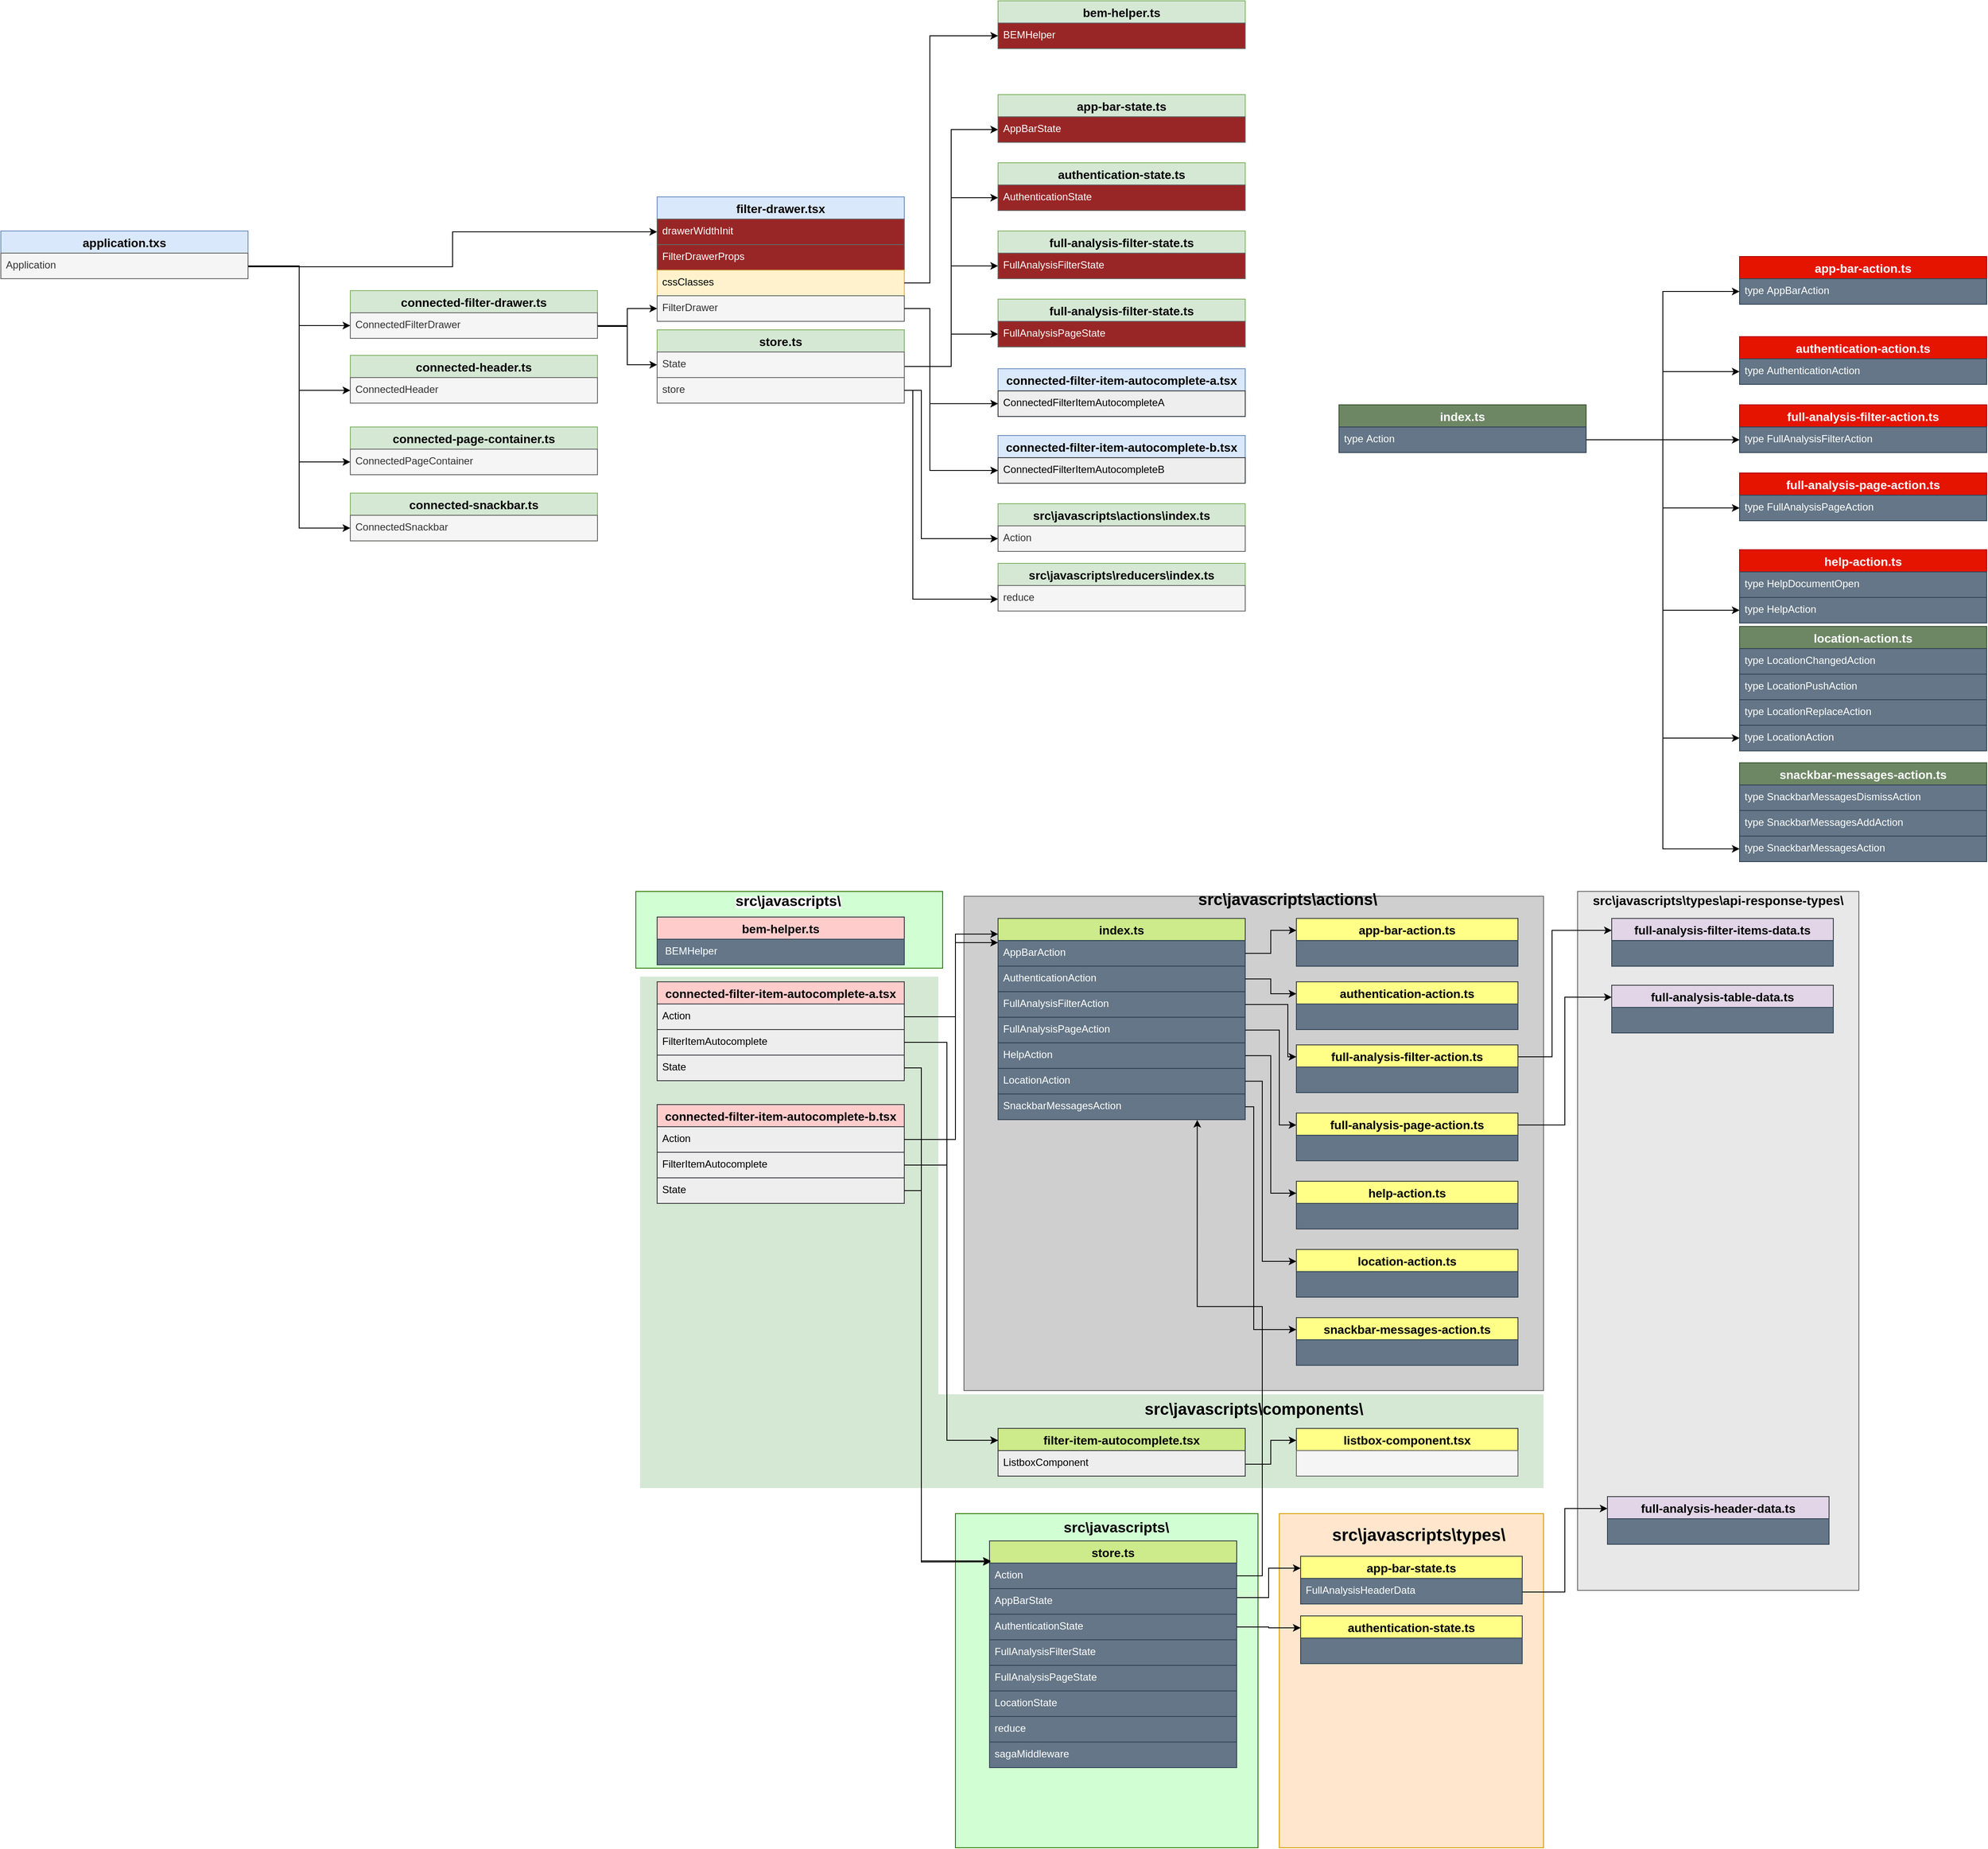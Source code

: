 <mxfile version="14.9.4" type="github">
  <diagram id="EcCNOCLpawYmxYhZWg3b" name="Page-1">
    <mxGraphModel dx="2272" dy="1837" grid="1" gridSize="10" guides="1" tooltips="1" connect="1" arrows="1" fold="1" page="1" pageScale="1" pageWidth="850" pageHeight="1100" math="0" shadow="0">
      <root>
        <mxCell id="0" />
        <mxCell id="1" parent="0" />
        <mxCell id="2XBMNGYzbENi4JAVUYM2-200" value="" style="rounded=0;whiteSpace=wrap;html=1;align=center;strokeColor=#2D7600;fontColor=#ffffff;fillColor=#D1FFD3;" parent="1" vertex="1">
          <mxGeometry x="-65" y="855" width="360" height="90" as="geometry" />
        </mxCell>
        <mxCell id="2XBMNGYzbENi4JAVUYM2-195" value="" style="rounded=0;whiteSpace=wrap;html=1;align=center;fillColor=#d5e8d4;strokeColor=none;" parent="1" vertex="1">
          <mxGeometry x="-60" y="955" width="350" height="490" as="geometry" />
        </mxCell>
        <mxCell id="2XBMNGYzbENi4JAVUYM2-192" value="" style="rounded=0;whiteSpace=wrap;html=1;align=center;strokeColor=#2D7600;fontColor=#ffffff;fillColor=#D1FFD3;" parent="1" vertex="1">
          <mxGeometry x="310" y="1585" width="355" height="392" as="geometry" />
        </mxCell>
        <mxCell id="2XBMNGYzbENi4JAVUYM2-184" value="" style="rounded=0;whiteSpace=wrap;html=1;align=center;fillColor=#d5e8d4;strokeColor=none;" parent="1" vertex="1">
          <mxGeometry x="-60" y="1445" width="1060" height="110" as="geometry" />
        </mxCell>
        <mxCell id="2XBMNGYzbENi4JAVUYM2-180" value="" style="rounded=0;whiteSpace=wrap;html=1;align=center;strokeColor=#d79b00;fillColor=#ffe6cc;" parent="1" vertex="1">
          <mxGeometry x="690" y="1585" width="310" height="392" as="geometry" />
        </mxCell>
        <mxCell id="2XBMNGYzbENi4JAVUYM2-31" value="" style="rounded=0;whiteSpace=wrap;html=1;align=center;strokeColor=#666666;fontColor=#333333;fillColor=#E8E8E8;" parent="1" vertex="1">
          <mxGeometry x="1040" y="855" width="330" height="820" as="geometry" />
        </mxCell>
        <mxCell id="2XBMNGYzbENi4JAVUYM2-24" value="" style="rounded=0;whiteSpace=wrap;html=1;align=center;strokeColor=#666666;fontColor=#333333;fillColor=#CFCFCF;" parent="1" vertex="1">
          <mxGeometry x="320" y="860.63" width="680" height="580" as="geometry" />
        </mxCell>
        <mxCell id="2XBMNGYzbENi4JAVUYM2-219" style="edgeStyle=orthogonalEdgeStyle;rounded=0;orthogonalLoop=1;jettySize=auto;html=1;exitX=1;exitY=0.75;exitDx=0;exitDy=0;entryX=0;entryY=0.5;entryDx=0;entryDy=0;fontColor=#FCFCFC;" parent="1" source="wdhYre6bCpWcd9Iw9CnV-87" target="2XBMNGYzbENi4JAVUYM2-216" edge="1">
          <mxGeometry relative="1" as="geometry">
            <Array as="points">
              <mxPoint x="-280" y="122" />
              <mxPoint x="-280" y="81" />
            </Array>
          </mxGeometry>
        </mxCell>
        <mxCell id="2XBMNGYzbENi4JAVUYM2-220" style="edgeStyle=orthogonalEdgeStyle;rounded=0;orthogonalLoop=1;jettySize=auto;html=1;exitX=1;exitY=0.75;exitDx=0;exitDy=0;entryX=0;entryY=0.5;entryDx=0;entryDy=0;fontColor=#FCFCFC;" parent="1" source="wdhYre6bCpWcd9Iw9CnV-87" target="2XBMNGYzbENi4JAVUYM2-70" edge="1">
          <mxGeometry relative="1" as="geometry" />
        </mxCell>
        <mxCell id="2XBMNGYzbENi4JAVUYM2-221" style="edgeStyle=orthogonalEdgeStyle;rounded=0;orthogonalLoop=1;jettySize=auto;html=1;exitX=1;exitY=0.75;exitDx=0;exitDy=0;fontColor=#FCFCFC;" parent="1" source="wdhYre6bCpWcd9Iw9CnV-87" target="2XBMNGYzbENi4JAVUYM2-77" edge="1">
          <mxGeometry relative="1" as="geometry" />
        </mxCell>
        <mxCell id="2XBMNGYzbENi4JAVUYM2-222" style="edgeStyle=orthogonalEdgeStyle;rounded=0;orthogonalLoop=1;jettySize=auto;html=1;exitX=1;exitY=0.75;exitDx=0;exitDy=0;entryX=0;entryY=0.5;entryDx=0;entryDy=0;fontColor=#FCFCFC;" parent="1" source="wdhYre6bCpWcd9Iw9CnV-87" target="2XBMNGYzbENi4JAVUYM2-80" edge="1">
          <mxGeometry relative="1" as="geometry" />
        </mxCell>
        <mxCell id="wdhYre6bCpWcd9Iw9CnV-87" value="application.txs" style="swimlane;fontStyle=1;childLayout=stackLayout;horizontal=1;startSize=26;horizontalStack=0;resizeParent=1;resizeParentMax=0;resizeLast=0;collapsible=1;marginBottom=0;align=center;fontSize=14;fillColor=#dae8fc;strokeColor=#6c8ebf;" parent="1" vertex="1">
          <mxGeometry x="-810" y="80" width="290" height="56" as="geometry">
            <mxRectangle x="-70" y="90" width="120" height="26" as="alternateBounds" />
          </mxGeometry>
        </mxCell>
        <mxCell id="wdhYre6bCpWcd9Iw9CnV-88" value="Application" style="text;strokeColor=#666666;fillColor=#f5f5f5;spacingLeft=4;spacingRight=4;overflow=hidden;rotatable=0;points=[[0,0.5],[1,0.5]];portConstraint=eastwest;fontSize=12;fontColor=#333333;" parent="wdhYre6bCpWcd9Iw9CnV-87" vertex="1">
          <mxGeometry y="26" width="290" height="30" as="geometry" />
        </mxCell>
        <mxCell id="wdhYre6bCpWcd9Iw9CnV-149" value="connected-filter-item-autocomplete-a.tsx" style="swimlane;fontStyle=1;childLayout=stackLayout;horizontal=1;startSize=26;horizontalStack=0;resizeParent=1;resizeParentMax=0;resizeLast=0;collapsible=1;marginBottom=0;align=center;fontSize=14;fillColor=#ffcccc;strokeColor=#36393d;" parent="1" vertex="1">
          <mxGeometry x="-40" y="961" width="290" height="116" as="geometry">
            <mxRectangle x="-70" y="90" width="120" height="26" as="alternateBounds" />
          </mxGeometry>
        </mxCell>
        <mxCell id="wdhYre6bCpWcd9Iw9CnV-150" value="Action" style="text;strokeColor=#36393d;fillColor=#eeeeee;spacingLeft=4;spacingRight=4;overflow=hidden;rotatable=0;points=[[0,0.5],[1,0.5]];portConstraint=eastwest;fontSize=12;" parent="wdhYre6bCpWcd9Iw9CnV-149" vertex="1">
          <mxGeometry y="26" width="290" height="30" as="geometry" />
        </mxCell>
        <mxCell id="wdhYre6bCpWcd9Iw9CnV-151" value="FilterItemAutocomplete" style="text;strokeColor=#36393d;fillColor=#eeeeee;spacingLeft=4;spacingRight=4;overflow=hidden;rotatable=0;points=[[0,0.5],[1,0.5]];portConstraint=eastwest;fontSize=12;" parent="wdhYre6bCpWcd9Iw9CnV-149" vertex="1">
          <mxGeometry y="56" width="290" height="30" as="geometry" />
        </mxCell>
        <mxCell id="wdhYre6bCpWcd9Iw9CnV-152" value="State" style="text;strokeColor=#36393d;fillColor=#eeeeee;spacingLeft=4;spacingRight=4;overflow=hidden;rotatable=0;points=[[0,0.5],[1,0.5]];portConstraint=eastwest;fontSize=12;" parent="wdhYre6bCpWcd9Iw9CnV-149" vertex="1">
          <mxGeometry y="86" width="290" height="30" as="geometry" />
        </mxCell>
        <mxCell id="pF2c3uiDf96a1PDS3dUD-6" value="connected-filter-item-autocomplete-b.tsx" style="swimlane;fontStyle=1;childLayout=stackLayout;horizontal=1;startSize=26;horizontalStack=0;resizeParent=1;resizeParentMax=0;resizeLast=0;collapsible=1;marginBottom=0;align=center;fontSize=14;fillColor=#ffcccc;strokeColor=#36393d;" parent="1" vertex="1">
          <mxGeometry x="-40" y="1105" width="290" height="116" as="geometry">
            <mxRectangle x="-70" y="90" width="120" height="26" as="alternateBounds" />
          </mxGeometry>
        </mxCell>
        <mxCell id="pF2c3uiDf96a1PDS3dUD-7" value="Action" style="text;strokeColor=#36393d;fillColor=#eeeeee;spacingLeft=4;spacingRight=4;overflow=hidden;rotatable=0;points=[[0,0.5],[1,0.5]];portConstraint=eastwest;fontSize=12;" parent="pF2c3uiDf96a1PDS3dUD-6" vertex="1">
          <mxGeometry y="26" width="290" height="30" as="geometry" />
        </mxCell>
        <mxCell id="pF2c3uiDf96a1PDS3dUD-8" value="FilterItemAutocomplete" style="text;strokeColor=#36393d;fillColor=#eeeeee;spacingLeft=4;spacingRight=4;overflow=hidden;rotatable=0;points=[[0,0.5],[1,0.5]];portConstraint=eastwest;fontSize=12;" parent="pF2c3uiDf96a1PDS3dUD-6" vertex="1">
          <mxGeometry y="56" width="290" height="30" as="geometry" />
        </mxCell>
        <mxCell id="pF2c3uiDf96a1PDS3dUD-9" value="State" style="text;strokeColor=#36393d;fillColor=#eeeeee;spacingLeft=4;spacingRight=4;overflow=hidden;rotatable=0;points=[[0,0.5],[1,0.5]];portConstraint=eastwest;fontSize=12;" parent="pF2c3uiDf96a1PDS3dUD-6" vertex="1">
          <mxGeometry y="86" width="290" height="30" as="geometry" />
        </mxCell>
        <mxCell id="2XBMNGYzbENi4JAVUYM2-25" value="&lt;b&gt;&lt;font style=&quot;font-size: 19px&quot;&gt;src\javascripts\actions\&lt;/font&gt;&lt;/b&gt;" style="text;html=1;strokeColor=none;fillColor=none;align=center;verticalAlign=middle;whiteSpace=wrap;rounded=0;" parent="1" vertex="1">
          <mxGeometry x="605" y="855" width="190" height="20" as="geometry" />
        </mxCell>
        <mxCell id="2XBMNGYzbENi4JAVUYM2-33" value="&lt;span style=&quot;text-align: left&quot;&gt;&lt;b&gt;&lt;font style=&quot;font-size: 15px&quot;&gt;src\javascripts\types\api-response-types\&lt;/font&gt;&lt;/b&gt;&lt;/span&gt;" style="text;html=1;strokeColor=none;fillColor=none;align=center;verticalAlign=middle;whiteSpace=wrap;rounded=0;" parent="1" vertex="1">
          <mxGeometry x="1055" y="855" width="300" height="20" as="geometry" />
        </mxCell>
        <mxCell id="2XBMNGYzbENi4JAVUYM2-190" style="edgeStyle=orthogonalEdgeStyle;rounded=0;orthogonalLoop=1;jettySize=auto;html=1;exitX=1;exitY=0.75;exitDx=0;exitDy=0;entryX=0;entryY=0.25;entryDx=0;entryDy=0;" parent="1" source="2XBMNGYzbENi4JAVUYM2-50" target="2XBMNGYzbENi4JAVUYM2-164" edge="1">
          <mxGeometry relative="1" as="geometry" />
        </mxCell>
        <mxCell id="2XBMNGYzbENi4JAVUYM2-50" value="filter-item-autocomplete.tsx" style="swimlane;fontStyle=1;childLayout=stackLayout;horizontal=1;startSize=26;horizontalStack=0;resizeParent=1;resizeParentMax=0;resizeLast=0;collapsible=1;marginBottom=0;align=center;fontSize=14;strokeColor=#36393d;fillColor=#CDEB8B;" parent="1" vertex="1">
          <mxGeometry x="360" y="1485" width="290" height="56" as="geometry">
            <mxRectangle x="-70" y="90" width="120" height="26" as="alternateBounds" />
          </mxGeometry>
        </mxCell>
        <mxCell id="2XBMNGYzbENi4JAVUYM2-51" value="ListboxComponent" style="text;strokeColor=#36393d;fillColor=#eeeeee;spacingLeft=4;spacingRight=4;overflow=hidden;rotatable=0;points=[[0,0.5],[1,0.5]];portConstraint=eastwest;fontSize=12;" parent="2XBMNGYzbENi4JAVUYM2-50" vertex="1">
          <mxGeometry y="26" width="290" height="30" as="geometry" />
        </mxCell>
        <mxCell id="2XBMNGYzbENi4JAVUYM2-270" style="edgeStyle=orthogonalEdgeStyle;rounded=0;orthogonalLoop=1;jettySize=auto;html=1;exitX=1;exitY=0.75;exitDx=0;exitDy=0;entryX=0;entryY=0.5;entryDx=0;entryDy=0;fontColor=#333333;" parent="1" source="2XBMNGYzbENi4JAVUYM2-69" target="2XBMNGYzbENi4JAVUYM2-228" edge="1">
          <mxGeometry relative="1" as="geometry" />
        </mxCell>
        <mxCell id="2XBMNGYzbENi4JAVUYM2-69" value="connected-filter-drawer.ts" style="swimlane;fontStyle=1;childLayout=stackLayout;horizontal=1;startSize=26;horizontalStack=0;resizeParent=1;resizeParentMax=0;resizeLast=0;collapsible=1;marginBottom=0;align=center;fontSize=14;strokeColor=#82b366;fillColor=#d5e8d4;" parent="1" vertex="1">
          <mxGeometry x="-400" y="150" width="290" height="56" as="geometry">
            <mxRectangle x="-70" y="90" width="120" height="26" as="alternateBounds" />
          </mxGeometry>
        </mxCell>
        <mxCell id="2XBMNGYzbENi4JAVUYM2-70" value="ConnectedFilterDrawer" style="text;spacingLeft=4;spacingRight=4;overflow=hidden;rotatable=0;points=[[0,0.5],[1,0.5]];portConstraint=eastwest;fontSize=12;strokeColor=#666666;fillColor=#f5f5f5;fontColor=#333333;" parent="2XBMNGYzbENi4JAVUYM2-69" vertex="1">
          <mxGeometry y="26" width="290" height="30" as="geometry" />
        </mxCell>
        <mxCell id="2XBMNGYzbENi4JAVUYM2-76" value="connected-header.ts" style="swimlane;fontStyle=1;childLayout=stackLayout;horizontal=1;startSize=26;horizontalStack=0;resizeParent=1;resizeParentMax=0;resizeLast=0;collapsible=1;marginBottom=0;align=center;fontSize=14;strokeColor=#82b366;fillColor=#d5e8d4;" parent="1" vertex="1">
          <mxGeometry x="-400" y="226" width="290" height="56" as="geometry">
            <mxRectangle x="-70" y="90" width="120" height="26" as="alternateBounds" />
          </mxGeometry>
        </mxCell>
        <mxCell id="2XBMNGYzbENi4JAVUYM2-77" value="ConnectedHeader" style="text;spacingLeft=4;spacingRight=4;overflow=hidden;rotatable=0;points=[[0,0.5],[1,0.5]];portConstraint=eastwest;fontSize=12;fillColor=#f5f5f5;strokeColor=#666666;fontColor=#333333;" parent="2XBMNGYzbENi4JAVUYM2-76" vertex="1">
          <mxGeometry y="26" width="290" height="30" as="geometry" />
        </mxCell>
        <mxCell id="2XBMNGYzbENi4JAVUYM2-79" value="connected-page-container.ts" style="swimlane;fontStyle=1;childLayout=stackLayout;horizontal=1;startSize=26;horizontalStack=0;resizeParent=1;resizeParentMax=0;resizeLast=0;collapsible=1;marginBottom=0;align=center;fontSize=14;strokeColor=#82b366;fillColor=#d5e8d4;" parent="1" vertex="1">
          <mxGeometry x="-400" y="310" width="290" height="56" as="geometry">
            <mxRectangle x="-70" y="90" width="120" height="26" as="alternateBounds" />
          </mxGeometry>
        </mxCell>
        <mxCell id="2XBMNGYzbENi4JAVUYM2-80" value="ConnectedPageContainer" style="text;spacingLeft=4;spacingRight=4;overflow=hidden;rotatable=0;points=[[0,0.5],[1,0.5]];portConstraint=eastwest;fontSize=12;strokeColor=#666666;fillColor=#f5f5f5;fontColor=#333333;" parent="2XBMNGYzbENi4JAVUYM2-79" vertex="1">
          <mxGeometry y="26" width="290" height="30" as="geometry" />
        </mxCell>
        <mxCell id="2XBMNGYzbENi4JAVUYM2-82" value="connected-snackbar.ts" style="swimlane;fontStyle=1;childLayout=stackLayout;horizontal=1;startSize=26;horizontalStack=0;resizeParent=1;resizeParentMax=0;resizeLast=0;collapsible=1;marginBottom=0;align=center;fontSize=14;strokeColor=#82b366;fillColor=#d5e8d4;" parent="1" vertex="1">
          <mxGeometry x="-400" y="387.63" width="290" height="56" as="geometry">
            <mxRectangle x="-70" y="90" width="120" height="26" as="alternateBounds" />
          </mxGeometry>
        </mxCell>
        <mxCell id="2XBMNGYzbENi4JAVUYM2-83" value="ConnectedSnackbar" style="text;spacingLeft=4;spacingRight=4;overflow=hidden;rotatable=0;points=[[0,0.5],[1,0.5]];portConstraint=eastwest;fontSize=12;strokeColor=#666666;fillColor=#f5f5f5;fontColor=#333333;" parent="2XBMNGYzbENi4JAVUYM2-82" vertex="1">
          <mxGeometry y="26" width="290" height="30" as="geometry" />
        </mxCell>
        <mxCell id="2XBMNGYzbENi4JAVUYM2-89" value="bem-helper.ts" style="swimlane;fontStyle=1;childLayout=stackLayout;horizontal=1;startSize=26;horizontalStack=0;resizeParent=1;resizeParentMax=0;resizeLast=0;collapsible=1;marginBottom=0;align=center;fontSize=14;fillColor=#ffcccc;strokeColor=#36393d;" parent="1" vertex="1">
          <mxGeometry x="-40" y="885" width="290" height="56" as="geometry">
            <mxRectangle x="-70" y="90" width="120" height="26" as="alternateBounds" />
          </mxGeometry>
        </mxCell>
        <mxCell id="2XBMNGYzbENi4JAVUYM2-90" value=" BEMHelper" style="text;strokeColor=#314354;fillColor=#647687;spacingLeft=4;spacingRight=4;overflow=hidden;rotatable=0;points=[[0,0.5],[1,0.5]];portConstraint=eastwest;fontSize=12;fontColor=#ffffff;" parent="2XBMNGYzbENi4JAVUYM2-89" vertex="1">
          <mxGeometry y="26" width="290" height="30" as="geometry" />
        </mxCell>
        <mxCell id="2XBMNGYzbENi4JAVUYM2-98" value="index.ts" style="swimlane;fontStyle=1;childLayout=stackLayout;horizontal=1;startSize=26;horizontalStack=0;resizeParent=1;resizeParentMax=0;resizeLast=0;collapsible=1;marginBottom=0;align=center;fontSize=14;strokeColor=#36393d;fillColor=#CDEB8B;" parent="1" vertex="1">
          <mxGeometry x="360" y="886.63" width="290" height="236" as="geometry">
            <mxRectangle x="-70" y="90" width="120" height="26" as="alternateBounds" />
          </mxGeometry>
        </mxCell>
        <mxCell id="2XBMNGYzbENi4JAVUYM2-109" value="AppBarAction" style="text;strokeColor=#314354;fillColor=#647687;spacingLeft=4;spacingRight=4;overflow=hidden;rotatable=0;points=[[0,0.5],[1,0.5]];portConstraint=eastwest;fontSize=12;fontColor=#ffffff;" parent="2XBMNGYzbENi4JAVUYM2-98" vertex="1">
          <mxGeometry y="26" width="290" height="30" as="geometry" />
        </mxCell>
        <mxCell id="2XBMNGYzbENi4JAVUYM2-114" value="AuthenticationAction" style="text;strokeColor=#314354;fillColor=#647687;spacingLeft=4;spacingRight=4;overflow=hidden;rotatable=0;points=[[0,0.5],[1,0.5]];portConstraint=eastwest;fontSize=12;fontColor=#ffffff;" parent="2XBMNGYzbENi4JAVUYM2-98" vertex="1">
          <mxGeometry y="56" width="290" height="30" as="geometry" />
        </mxCell>
        <mxCell id="2XBMNGYzbENi4JAVUYM2-113" value="FullAnalysisFilterAction" style="text;strokeColor=#314354;fillColor=#647687;spacingLeft=4;spacingRight=4;overflow=hidden;rotatable=0;points=[[0,0.5],[1,0.5]];portConstraint=eastwest;fontSize=12;fontColor=#ffffff;" parent="2XBMNGYzbENi4JAVUYM2-98" vertex="1">
          <mxGeometry y="86" width="290" height="30" as="geometry" />
        </mxCell>
        <mxCell id="2XBMNGYzbENi4JAVUYM2-112" value="FullAnalysisPageAction" style="text;strokeColor=#314354;fillColor=#647687;spacingLeft=4;spacingRight=4;overflow=hidden;rotatable=0;points=[[0,0.5],[1,0.5]];portConstraint=eastwest;fontSize=12;fontColor=#ffffff;" parent="2XBMNGYzbENi4JAVUYM2-98" vertex="1">
          <mxGeometry y="116" width="290" height="30" as="geometry" />
        </mxCell>
        <mxCell id="2XBMNGYzbENi4JAVUYM2-111" value="HelpAction" style="text;strokeColor=#314354;fillColor=#647687;spacingLeft=4;spacingRight=4;overflow=hidden;rotatable=0;points=[[0,0.5],[1,0.5]];portConstraint=eastwest;fontSize=12;fontColor=#ffffff;" parent="2XBMNGYzbENi4JAVUYM2-98" vertex="1">
          <mxGeometry y="146" width="290" height="30" as="geometry" />
        </mxCell>
        <mxCell id="2XBMNGYzbENi4JAVUYM2-110" value="LocationAction" style="text;strokeColor=#314354;fillColor=#647687;spacingLeft=4;spacingRight=4;overflow=hidden;rotatable=0;points=[[0,0.5],[1,0.5]];portConstraint=eastwest;fontSize=12;fontColor=#ffffff;" parent="2XBMNGYzbENi4JAVUYM2-98" vertex="1">
          <mxGeometry y="176" width="290" height="30" as="geometry" />
        </mxCell>
        <mxCell id="2XBMNGYzbENi4JAVUYM2-99" value="SnackbarMessagesAction" style="text;strokeColor=#314354;fillColor=#647687;spacingLeft=4;spacingRight=4;overflow=hidden;rotatable=0;points=[[0,0.5],[1,0.5]];portConstraint=eastwest;fontSize=12;fontColor=#ffffff;" parent="2XBMNGYzbENi4JAVUYM2-98" vertex="1">
          <mxGeometry y="206" width="290" height="30" as="geometry" />
        </mxCell>
        <mxCell id="2XBMNGYzbENi4JAVUYM2-115" style="edgeStyle=orthogonalEdgeStyle;rounded=0;orthogonalLoop=1;jettySize=auto;html=1;exitX=1;exitY=0.5;exitDx=0;exitDy=0;entryX=0;entryY=0.078;entryDx=0;entryDy=0;entryPerimeter=0;" parent="1" source="wdhYre6bCpWcd9Iw9CnV-150" target="2XBMNGYzbENi4JAVUYM2-98" edge="1">
          <mxGeometry relative="1" as="geometry">
            <Array as="points">
              <mxPoint x="310" y="1002" />
              <mxPoint x="310" y="905" />
            </Array>
          </mxGeometry>
        </mxCell>
        <mxCell id="2XBMNGYzbENi4JAVUYM2-116" style="edgeStyle=orthogonalEdgeStyle;rounded=0;orthogonalLoop=1;jettySize=auto;html=1;exitX=1;exitY=0.5;exitDx=0;exitDy=0;" parent="1" source="pF2c3uiDf96a1PDS3dUD-7" target="2XBMNGYzbENi4JAVUYM2-98" edge="1">
          <mxGeometry relative="1" as="geometry">
            <Array as="points">
              <mxPoint x="310" y="1146" />
              <mxPoint x="310" y="915" />
            </Array>
          </mxGeometry>
        </mxCell>
        <mxCell id="2XBMNGYzbENi4JAVUYM2-117" value="app-bar-action.ts" style="swimlane;fontStyle=1;childLayout=stackLayout;horizontal=1;startSize=26;horizontalStack=0;resizeParent=1;resizeParentMax=0;resizeLast=0;collapsible=1;marginBottom=0;align=center;fontSize=14;strokeColor=#36393d;fillColor=#FFFF88;" parent="1" vertex="1">
          <mxGeometry x="710" y="886.63" width="260" height="56" as="geometry">
            <mxRectangle x="-70" y="90" width="120" height="26" as="alternateBounds" />
          </mxGeometry>
        </mxCell>
        <mxCell id="2XBMNGYzbENi4JAVUYM2-118" value="" style="text;strokeColor=#314354;fillColor=#647687;spacingLeft=4;spacingRight=4;overflow=hidden;rotatable=0;points=[[0,0.5],[1,0.5]];portConstraint=eastwest;fontSize=12;fontColor=#ffffff;" parent="2XBMNGYzbENi4JAVUYM2-117" vertex="1">
          <mxGeometry y="26" width="260" height="30" as="geometry" />
        </mxCell>
        <mxCell id="2XBMNGYzbENi4JAVUYM2-119" style="edgeStyle=orthogonalEdgeStyle;rounded=0;orthogonalLoop=1;jettySize=auto;html=1;exitX=1;exitY=0.5;exitDx=0;exitDy=0;entryX=0;entryY=0.25;entryDx=0;entryDy=0;" parent="1" source="2XBMNGYzbENi4JAVUYM2-109" target="2XBMNGYzbENi4JAVUYM2-117" edge="1">
          <mxGeometry relative="1" as="geometry" />
        </mxCell>
        <mxCell id="2XBMNGYzbENi4JAVUYM2-120" value="authentication-action.ts" style="swimlane;fontStyle=1;childLayout=stackLayout;horizontal=1;startSize=26;horizontalStack=0;resizeParent=1;resizeParentMax=0;resizeLast=0;collapsible=1;marginBottom=0;align=center;fontSize=14;strokeColor=#36393d;fillColor=#FFFF88;" parent="1" vertex="1">
          <mxGeometry x="710" y="961" width="260" height="56" as="geometry">
            <mxRectangle x="-70" y="90" width="120" height="26" as="alternateBounds" />
          </mxGeometry>
        </mxCell>
        <mxCell id="2XBMNGYzbENi4JAVUYM2-121" value="" style="text;strokeColor=#314354;fillColor=#647687;spacingLeft=4;spacingRight=4;overflow=hidden;rotatable=0;points=[[0,0.5],[1,0.5]];portConstraint=eastwest;fontSize=12;fontColor=#ffffff;" parent="2XBMNGYzbENi4JAVUYM2-120" vertex="1">
          <mxGeometry y="26" width="260" height="30" as="geometry" />
        </mxCell>
        <mxCell id="2XBMNGYzbENi4JAVUYM2-144" style="edgeStyle=orthogonalEdgeStyle;rounded=0;orthogonalLoop=1;jettySize=auto;html=1;exitX=1;exitY=0.25;exitDx=0;exitDy=0;entryX=0;entryY=0.25;entryDx=0;entryDy=0;" parent="1" source="2XBMNGYzbENi4JAVUYM2-123" target="2XBMNGYzbENi4JAVUYM2-139" edge="1">
          <mxGeometry relative="1" as="geometry">
            <Array as="points">
              <mxPoint x="1010" y="1049" />
              <mxPoint x="1010" y="901" />
            </Array>
          </mxGeometry>
        </mxCell>
        <mxCell id="2XBMNGYzbENi4JAVUYM2-123" value="full-analysis-filter-action.ts" style="swimlane;fontStyle=1;childLayout=stackLayout;horizontal=1;startSize=26;horizontalStack=0;resizeParent=1;resizeParentMax=0;resizeLast=0;collapsible=1;marginBottom=0;align=center;fontSize=14;strokeColor=#36393d;fillColor=#FFFF88;" parent="1" vertex="1">
          <mxGeometry x="710" y="1035" width="260" height="56" as="geometry">
            <mxRectangle x="-70" y="90" width="120" height="26" as="alternateBounds" />
          </mxGeometry>
        </mxCell>
        <mxCell id="2XBMNGYzbENi4JAVUYM2-124" value="" style="text;strokeColor=#314354;fillColor=#647687;spacingLeft=4;spacingRight=4;overflow=hidden;rotatable=0;points=[[0,0.5],[1,0.5]];portConstraint=eastwest;fontSize=12;fontColor=#ffffff;" parent="2XBMNGYzbENi4JAVUYM2-123" vertex="1">
          <mxGeometry y="26" width="260" height="30" as="geometry" />
        </mxCell>
        <mxCell id="2XBMNGYzbENi4JAVUYM2-145" style="edgeStyle=orthogonalEdgeStyle;rounded=0;orthogonalLoop=1;jettySize=auto;html=1;exitX=1;exitY=0.25;exitDx=0;exitDy=0;entryX=0;entryY=0.25;entryDx=0;entryDy=0;" parent="1" source="2XBMNGYzbENi4JAVUYM2-125" target="2XBMNGYzbENi4JAVUYM2-141" edge="1">
          <mxGeometry relative="1" as="geometry">
            <Array as="points">
              <mxPoint x="1025" y="1129" />
              <mxPoint x="1025" y="979" />
            </Array>
          </mxGeometry>
        </mxCell>
        <mxCell id="2XBMNGYzbENi4JAVUYM2-125" value="full-analysis-page-action.ts" style="swimlane;fontStyle=1;childLayout=stackLayout;horizontal=1;startSize=26;horizontalStack=0;resizeParent=1;resizeParentMax=0;resizeLast=0;collapsible=1;marginBottom=0;align=center;fontSize=14;strokeColor=#36393d;fillColor=#FFFF88;" parent="1" vertex="1">
          <mxGeometry x="710" y="1115" width="260" height="56" as="geometry">
            <mxRectangle x="-70" y="90" width="120" height="26" as="alternateBounds" />
          </mxGeometry>
        </mxCell>
        <mxCell id="2XBMNGYzbENi4JAVUYM2-126" value="" style="text;strokeColor=#314354;fillColor=#647687;spacingLeft=4;spacingRight=4;overflow=hidden;rotatable=0;points=[[0,0.5],[1,0.5]];portConstraint=eastwest;fontSize=12;fontColor=#ffffff;" parent="2XBMNGYzbENi4JAVUYM2-125" vertex="1">
          <mxGeometry y="26" width="260" height="30" as="geometry" />
        </mxCell>
        <mxCell id="2XBMNGYzbENi4JAVUYM2-127" value="help-action.ts" style="swimlane;fontStyle=1;childLayout=stackLayout;horizontal=1;startSize=26;horizontalStack=0;resizeParent=1;resizeParentMax=0;resizeLast=0;collapsible=1;marginBottom=0;align=center;fontSize=14;strokeColor=#36393d;fillColor=#FFFF88;" parent="1" vertex="1">
          <mxGeometry x="710" y="1195" width="260" height="56" as="geometry">
            <mxRectangle x="-70" y="90" width="120" height="26" as="alternateBounds" />
          </mxGeometry>
        </mxCell>
        <mxCell id="2XBMNGYzbENi4JAVUYM2-128" value="" style="text;strokeColor=#314354;fillColor=#647687;spacingLeft=4;spacingRight=4;overflow=hidden;rotatable=0;points=[[0,0.5],[1,0.5]];portConstraint=eastwest;fontSize=12;fontColor=#ffffff;" parent="2XBMNGYzbENi4JAVUYM2-127" vertex="1">
          <mxGeometry y="26" width="260" height="30" as="geometry" />
        </mxCell>
        <mxCell id="2XBMNGYzbENi4JAVUYM2-129" value="location-action.ts" style="swimlane;fontStyle=1;childLayout=stackLayout;horizontal=1;startSize=26;horizontalStack=0;resizeParent=1;resizeParentMax=0;resizeLast=0;collapsible=1;marginBottom=0;align=center;fontSize=14;strokeColor=#36393d;fillColor=#FFFF88;" parent="1" vertex="1">
          <mxGeometry x="710" y="1275" width="260" height="56" as="geometry">
            <mxRectangle x="-70" y="90" width="120" height="26" as="alternateBounds" />
          </mxGeometry>
        </mxCell>
        <mxCell id="2XBMNGYzbENi4JAVUYM2-130" value="" style="text;strokeColor=#314354;fillColor=#647687;spacingLeft=4;spacingRight=4;overflow=hidden;rotatable=0;points=[[0,0.5],[1,0.5]];portConstraint=eastwest;fontSize=12;fontColor=#ffffff;" parent="2XBMNGYzbENi4JAVUYM2-129" vertex="1">
          <mxGeometry y="26" width="260" height="30" as="geometry" />
        </mxCell>
        <mxCell id="2XBMNGYzbENi4JAVUYM2-131" value="snackbar-messages-action.ts" style="swimlane;fontStyle=1;childLayout=stackLayout;horizontal=1;startSize=26;horizontalStack=0;resizeParent=1;resizeParentMax=0;resizeLast=0;collapsible=1;marginBottom=0;align=center;fontSize=14;strokeColor=#36393d;fillColor=#FFFF88;" parent="1" vertex="1">
          <mxGeometry x="710" y="1355" width="260" height="56" as="geometry">
            <mxRectangle x="-70" y="90" width="120" height="26" as="alternateBounds" />
          </mxGeometry>
        </mxCell>
        <mxCell id="2XBMNGYzbENi4JAVUYM2-132" value="" style="text;strokeColor=#314354;fillColor=#647687;spacingLeft=4;spacingRight=4;overflow=hidden;rotatable=0;points=[[0,0.5],[1,0.5]];portConstraint=eastwest;fontSize=12;fontColor=#ffffff;" parent="2XBMNGYzbENi4JAVUYM2-131" vertex="1">
          <mxGeometry y="26" width="260" height="30" as="geometry" />
        </mxCell>
        <mxCell id="2XBMNGYzbENi4JAVUYM2-133" style="edgeStyle=orthogonalEdgeStyle;rounded=0;orthogonalLoop=1;jettySize=auto;html=1;exitX=1;exitY=0.5;exitDx=0;exitDy=0;entryX=0;entryY=0.25;entryDx=0;entryDy=0;" parent="1" source="2XBMNGYzbENi4JAVUYM2-114" target="2XBMNGYzbENi4JAVUYM2-120" edge="1">
          <mxGeometry relative="1" as="geometry" />
        </mxCell>
        <mxCell id="2XBMNGYzbENi4JAVUYM2-134" style="edgeStyle=orthogonalEdgeStyle;rounded=0;orthogonalLoop=1;jettySize=auto;html=1;exitX=1;exitY=0.5;exitDx=0;exitDy=0;entryX=0;entryY=0.25;entryDx=0;entryDy=0;" parent="1" source="2XBMNGYzbENi4JAVUYM2-113" target="2XBMNGYzbENi4JAVUYM2-123" edge="1">
          <mxGeometry relative="1" as="geometry">
            <Array as="points">
              <mxPoint x="700" y="988" />
              <mxPoint x="700" y="1049" />
            </Array>
          </mxGeometry>
        </mxCell>
        <mxCell id="2XBMNGYzbENi4JAVUYM2-135" style="edgeStyle=orthogonalEdgeStyle;rounded=0;orthogonalLoop=1;jettySize=auto;html=1;exitX=1;exitY=0.5;exitDx=0;exitDy=0;entryX=0;entryY=0.25;entryDx=0;entryDy=0;" parent="1" source="2XBMNGYzbENi4JAVUYM2-112" target="2XBMNGYzbENi4JAVUYM2-125" edge="1">
          <mxGeometry relative="1" as="geometry">
            <Array as="points">
              <mxPoint x="690" y="1018" />
              <mxPoint x="690" y="1129" />
            </Array>
          </mxGeometry>
        </mxCell>
        <mxCell id="2XBMNGYzbENi4JAVUYM2-136" style="edgeStyle=orthogonalEdgeStyle;rounded=0;orthogonalLoop=1;jettySize=auto;html=1;exitX=1;exitY=0.5;exitDx=0;exitDy=0;entryX=0;entryY=0.25;entryDx=0;entryDy=0;" parent="1" source="2XBMNGYzbENi4JAVUYM2-111" target="2XBMNGYzbENi4JAVUYM2-127" edge="1">
          <mxGeometry relative="1" as="geometry">
            <Array as="points">
              <mxPoint x="680" y="1048" />
              <mxPoint x="680" y="1209" />
            </Array>
          </mxGeometry>
        </mxCell>
        <mxCell id="2XBMNGYzbENi4JAVUYM2-137" style="edgeStyle=orthogonalEdgeStyle;rounded=0;orthogonalLoop=1;jettySize=auto;html=1;exitX=1;exitY=0.5;exitDx=0;exitDy=0;entryX=0;entryY=0.25;entryDx=0;entryDy=0;" parent="1" source="2XBMNGYzbENi4JAVUYM2-110" target="2XBMNGYzbENi4JAVUYM2-129" edge="1">
          <mxGeometry relative="1" as="geometry">
            <Array as="points">
              <mxPoint x="670" y="1078" />
              <mxPoint x="670" y="1289" />
            </Array>
          </mxGeometry>
        </mxCell>
        <mxCell id="2XBMNGYzbENi4JAVUYM2-138" style="edgeStyle=orthogonalEdgeStyle;rounded=0;orthogonalLoop=1;jettySize=auto;html=1;exitX=1;exitY=0.5;exitDx=0;exitDy=0;entryX=0;entryY=0.25;entryDx=0;entryDy=0;" parent="1" source="2XBMNGYzbENi4JAVUYM2-99" target="2XBMNGYzbENi4JAVUYM2-131" edge="1">
          <mxGeometry relative="1" as="geometry">
            <Array as="points">
              <mxPoint x="660" y="1108" />
              <mxPoint x="660" y="1369" />
            </Array>
          </mxGeometry>
        </mxCell>
        <mxCell id="2XBMNGYzbENi4JAVUYM2-139" value="full-analysis-filter-items-data.ts" style="swimlane;fontStyle=1;childLayout=stackLayout;horizontal=1;startSize=26;horizontalStack=0;resizeParent=1;resizeParentMax=0;resizeLast=0;collapsible=1;marginBottom=0;align=center;fontSize=14;strokeColor=#36393d;fillColor=#E1D5E7;" parent="1" vertex="1">
          <mxGeometry x="1080" y="886.63" width="260" height="56" as="geometry">
            <mxRectangle x="-70" y="90" width="120" height="26" as="alternateBounds" />
          </mxGeometry>
        </mxCell>
        <mxCell id="2XBMNGYzbENi4JAVUYM2-140" value="" style="text;strokeColor=#314354;fillColor=#647687;spacingLeft=4;spacingRight=4;overflow=hidden;rotatable=0;points=[[0,0.5],[1,0.5]];portConstraint=eastwest;fontSize=12;fontColor=#ffffff;" parent="2XBMNGYzbENi4JAVUYM2-139" vertex="1">
          <mxGeometry y="26" width="260" height="30" as="geometry" />
        </mxCell>
        <mxCell id="2XBMNGYzbENi4JAVUYM2-141" value="full-analysis-table-data.ts" style="swimlane;fontStyle=1;childLayout=stackLayout;horizontal=1;startSize=26;horizontalStack=0;resizeParent=1;resizeParentMax=0;resizeLast=0;collapsible=1;marginBottom=0;align=center;fontSize=14;strokeColor=#36393d;fillColor=#E1D5E7;" parent="1" vertex="1">
          <mxGeometry x="1080" y="965" width="260" height="56" as="geometry">
            <mxRectangle x="-70" y="90" width="120" height="26" as="alternateBounds" />
          </mxGeometry>
        </mxCell>
        <mxCell id="2XBMNGYzbENi4JAVUYM2-142" value="" style="text;strokeColor=#314354;fillColor=#647687;spacingLeft=4;spacingRight=4;overflow=hidden;rotatable=0;points=[[0,0.5],[1,0.5]];portConstraint=eastwest;fontSize=12;fontColor=#ffffff;" parent="2XBMNGYzbENi4JAVUYM2-141" vertex="1">
          <mxGeometry y="26" width="260" height="30" as="geometry" />
        </mxCell>
        <mxCell id="2XBMNGYzbENi4JAVUYM2-146" style="edgeStyle=orthogonalEdgeStyle;rounded=0;orthogonalLoop=1;jettySize=auto;html=1;exitX=1;exitY=0.5;exitDx=0;exitDy=0;entryX=0;entryY=0.25;entryDx=0;entryDy=0;" parent="1" source="pF2c3uiDf96a1PDS3dUD-8" target="2XBMNGYzbENi4JAVUYM2-50" edge="1">
          <mxGeometry relative="1" as="geometry">
            <Array as="points">
              <mxPoint x="300" y="1176" />
              <mxPoint x="300" y="1499" />
            </Array>
          </mxGeometry>
        </mxCell>
        <mxCell id="2XBMNGYzbENi4JAVUYM2-187" style="edgeStyle=orthogonalEdgeStyle;rounded=0;orthogonalLoop=1;jettySize=auto;html=1;exitX=1;exitY=0.25;exitDx=0;exitDy=0;entryX=0;entryY=0.25;entryDx=0;entryDy=0;" parent="1" source="2XBMNGYzbENi4JAVUYM2-147" target="2XBMNGYzbENi4JAVUYM2-162" edge="1">
          <mxGeometry relative="1" as="geometry" />
        </mxCell>
        <mxCell id="2XBMNGYzbENi4JAVUYM2-147" value="store.ts" style="swimlane;fontStyle=1;childLayout=stackLayout;horizontal=1;startSize=26;horizontalStack=0;resizeParent=1;resizeParentMax=0;resizeLast=0;collapsible=1;marginBottom=0;align=center;fontSize=14;strokeColor=#36393d;fillColor=#CDEB8B;" parent="1" vertex="1">
          <mxGeometry x="350" y="1617" width="290" height="266" as="geometry">
            <mxRectangle x="-70" y="90" width="120" height="26" as="alternateBounds" />
          </mxGeometry>
        </mxCell>
        <mxCell id="2XBMNGYzbENi4JAVUYM2-149" value="Action" style="text;strokeColor=#314354;fillColor=#647687;spacingLeft=4;spacingRight=4;overflow=hidden;rotatable=0;points=[[0,0.5],[1,0.5]];portConstraint=eastwest;fontSize=12;fontColor=#ffffff;" parent="2XBMNGYzbENi4JAVUYM2-147" vertex="1">
          <mxGeometry y="26" width="290" height="30" as="geometry" />
        </mxCell>
        <mxCell id="2XBMNGYzbENi4JAVUYM2-152" value="AppBarState" style="text;strokeColor=#314354;fillColor=#647687;spacingLeft=4;spacingRight=4;overflow=hidden;rotatable=0;points=[[0,0.5],[1,0.5]];portConstraint=eastwest;fontSize=12;fontColor=#ffffff;" parent="2XBMNGYzbENi4JAVUYM2-147" vertex="1">
          <mxGeometry y="56" width="290" height="30" as="geometry" />
        </mxCell>
        <mxCell id="2XBMNGYzbENi4JAVUYM2-153" value="AuthenticationState" style="text;strokeColor=#314354;fillColor=#647687;spacingLeft=4;spacingRight=4;overflow=hidden;rotatable=0;points=[[0,0.5],[1,0.5]];portConstraint=eastwest;fontSize=12;fontColor=#ffffff;" parent="2XBMNGYzbENi4JAVUYM2-147" vertex="1">
          <mxGeometry y="86" width="290" height="30" as="geometry" />
        </mxCell>
        <mxCell id="2XBMNGYzbENi4JAVUYM2-151" value="FullAnalysisFilterState" style="text;strokeColor=#314354;fillColor=#647687;spacingLeft=4;spacingRight=4;overflow=hidden;rotatable=0;points=[[0,0.5],[1,0.5]];portConstraint=eastwest;fontSize=12;fontColor=#ffffff;" parent="2XBMNGYzbENi4JAVUYM2-147" vertex="1">
          <mxGeometry y="116" width="290" height="30" as="geometry" />
        </mxCell>
        <mxCell id="2XBMNGYzbENi4JAVUYM2-154" value="FullAnalysisPageState" style="text;strokeColor=#314354;fillColor=#647687;spacingLeft=4;spacingRight=4;overflow=hidden;rotatable=0;points=[[0,0.5],[1,0.5]];portConstraint=eastwest;fontSize=12;fontColor=#ffffff;" parent="2XBMNGYzbENi4JAVUYM2-147" vertex="1">
          <mxGeometry y="146" width="290" height="30" as="geometry" />
        </mxCell>
        <mxCell id="2XBMNGYzbENi4JAVUYM2-148" value="LocationState" style="text;strokeColor=#314354;fillColor=#647687;spacingLeft=4;spacingRight=4;overflow=hidden;rotatable=0;points=[[0,0.5],[1,0.5]];portConstraint=eastwest;fontSize=12;fontColor=#ffffff;" parent="2XBMNGYzbENi4JAVUYM2-147" vertex="1">
          <mxGeometry y="176" width="290" height="30" as="geometry" />
        </mxCell>
        <mxCell id="2XBMNGYzbENi4JAVUYM2-156" value="reduce" style="text;strokeColor=#314354;fillColor=#647687;spacingLeft=4;spacingRight=4;overflow=hidden;rotatable=0;points=[[0,0.5],[1,0.5]];portConstraint=eastwest;fontSize=12;fontColor=#ffffff;" parent="2XBMNGYzbENi4JAVUYM2-147" vertex="1">
          <mxGeometry y="206" width="290" height="30" as="geometry" />
        </mxCell>
        <mxCell id="2XBMNGYzbENi4JAVUYM2-155" value="sagaMiddleware" style="text;strokeColor=#314354;fillColor=#647687;spacingLeft=4;spacingRight=4;overflow=hidden;rotatable=0;points=[[0,0.5],[1,0.5]];portConstraint=eastwest;fontSize=12;fontColor=#ffffff;" parent="2XBMNGYzbENi4JAVUYM2-147" vertex="1">
          <mxGeometry y="236" width="290" height="30" as="geometry" />
        </mxCell>
        <mxCell id="2XBMNGYzbENi4JAVUYM2-160" style="edgeStyle=orthogonalEdgeStyle;rounded=0;orthogonalLoop=1;jettySize=auto;html=1;exitX=1;exitY=0.5;exitDx=0;exitDy=0;entryX=0.806;entryY=1.014;entryDx=0;entryDy=0;entryPerimeter=0;" parent="1" source="2XBMNGYzbENi4JAVUYM2-149" target="2XBMNGYzbENi4JAVUYM2-99" edge="1">
          <mxGeometry relative="1" as="geometry">
            <Array as="points">
              <mxPoint x="670" y="1658" />
              <mxPoint x="670" y="1342" />
              <mxPoint x="594" y="1342" />
            </Array>
          </mxGeometry>
        </mxCell>
        <mxCell id="2XBMNGYzbENi4JAVUYM2-171" style="edgeStyle=orthogonalEdgeStyle;rounded=0;orthogonalLoop=1;jettySize=auto;html=1;exitX=1;exitY=0.75;exitDx=0;exitDy=0;entryX=0;entryY=0.25;entryDx=0;entryDy=0;" parent="1" source="2XBMNGYzbENi4JAVUYM2-162" target="2XBMNGYzbENi4JAVUYM2-169" edge="1">
          <mxGeometry relative="1" as="geometry" />
        </mxCell>
        <mxCell id="2XBMNGYzbENi4JAVUYM2-162" value="app-bar-state.ts" style="swimlane;fontStyle=1;childLayout=stackLayout;horizontal=1;startSize=26;horizontalStack=0;resizeParent=1;resizeParentMax=0;resizeLast=0;collapsible=1;marginBottom=0;align=center;fontSize=14;strokeColor=#36393d;fillColor=#FFFF88;" parent="1" vertex="1">
          <mxGeometry x="715" y="1635" width="260" height="56" as="geometry">
            <mxRectangle x="-70" y="90" width="120" height="26" as="alternateBounds" />
          </mxGeometry>
        </mxCell>
        <mxCell id="2XBMNGYzbENi4JAVUYM2-163" value="FullAnalysisHeaderData" style="text;strokeColor=#314354;fillColor=#647687;spacingLeft=4;spacingRight=4;overflow=hidden;rotatable=0;points=[[0,0.5],[1,0.5]];portConstraint=eastwest;fontSize=12;fontColor=#ffffff;" parent="2XBMNGYzbENi4JAVUYM2-162" vertex="1">
          <mxGeometry y="26" width="260" height="30" as="geometry" />
        </mxCell>
        <mxCell id="2XBMNGYzbENi4JAVUYM2-164" value="listbox-component.tsx" style="swimlane;fontStyle=1;childLayout=stackLayout;horizontal=1;startSize=26;horizontalStack=0;resizeParent=1;resizeParentMax=0;resizeLast=0;collapsible=1;marginBottom=0;align=center;fontSize=14;strokeColor=#36393d;fillColor=#FFFF88;" parent="1" vertex="1">
          <mxGeometry x="710" y="1485" width="260" height="56" as="geometry">
            <mxRectangle x="-70" y="90" width="120" height="26" as="alternateBounds" />
          </mxGeometry>
        </mxCell>
        <mxCell id="2XBMNGYzbENi4JAVUYM2-165" value="" style="text;strokeColor=#666666;fillColor=#f5f5f5;spacingLeft=4;spacingRight=4;overflow=hidden;rotatable=0;points=[[0,0.5],[1,0.5]];portConstraint=eastwest;fontSize=12;fontColor=#333333;" parent="2XBMNGYzbENi4JAVUYM2-164" vertex="1">
          <mxGeometry y="26" width="260" height="30" as="geometry" />
        </mxCell>
        <mxCell id="2XBMNGYzbENi4JAVUYM2-169" value="full-analysis-header-data.ts" style="swimlane;fontStyle=1;childLayout=stackLayout;horizontal=1;startSize=26;horizontalStack=0;resizeParent=1;resizeParentMax=0;resizeLast=0;collapsible=1;marginBottom=0;align=center;fontSize=14;strokeColor=#36393d;fillColor=#E1D5E7;" parent="1" vertex="1">
          <mxGeometry x="1075" y="1565" width="260" height="56" as="geometry">
            <mxRectangle x="-70" y="90" width="120" height="26" as="alternateBounds" />
          </mxGeometry>
        </mxCell>
        <mxCell id="2XBMNGYzbENi4JAVUYM2-170" value="" style="text;strokeColor=#314354;fillColor=#647687;spacingLeft=4;spacingRight=4;overflow=hidden;rotatable=0;points=[[0,0.5],[1,0.5]];portConstraint=eastwest;fontSize=12;fontColor=#ffffff;" parent="2XBMNGYzbENi4JAVUYM2-169" vertex="1">
          <mxGeometry y="26" width="260" height="30" as="geometry" />
        </mxCell>
        <mxCell id="2XBMNGYzbENi4JAVUYM2-176" value="authentication-state.ts" style="swimlane;fontStyle=1;childLayout=stackLayout;horizontal=1;startSize=26;horizontalStack=0;resizeParent=1;resizeParentMax=0;resizeLast=0;collapsible=1;marginBottom=0;align=center;fontSize=14;strokeColor=#36393d;fillColor=#FFFF88;" parent="1" vertex="1">
          <mxGeometry x="715" y="1705" width="260" height="56" as="geometry">
            <mxRectangle x="-70" y="90" width="120" height="26" as="alternateBounds" />
          </mxGeometry>
        </mxCell>
        <mxCell id="2XBMNGYzbENi4JAVUYM2-177" value="" style="text;strokeColor=#314354;fillColor=#647687;spacingLeft=4;spacingRight=4;overflow=hidden;rotatable=0;points=[[0,0.5],[1,0.5]];portConstraint=eastwest;fontSize=12;fontColor=#ffffff;" parent="2XBMNGYzbENi4JAVUYM2-176" vertex="1">
          <mxGeometry y="26" width="260" height="30" as="geometry" />
        </mxCell>
        <mxCell id="2XBMNGYzbENi4JAVUYM2-179" value="&lt;b&gt;&lt;font style=&quot;font-size: 20px&quot;&gt;src\javascripts\types\&lt;/font&gt;&lt;/b&gt;" style="text;whiteSpace=wrap;html=1;" parent="1" vertex="1">
          <mxGeometry x="750" y="1591" width="170" height="30" as="geometry" />
        </mxCell>
        <mxCell id="2XBMNGYzbENi4JAVUYM2-183" value="&lt;b&gt;&lt;font style=&quot;font-size: 19px&quot;&gt;src\javascripts\components\&lt;/font&gt;&lt;/b&gt;" style="text;whiteSpace=wrap;html=1;" parent="1" vertex="1">
          <mxGeometry x="530" y="1445" width="270" height="30" as="geometry" />
        </mxCell>
        <mxCell id="2XBMNGYzbENi4JAVUYM2-188" style="edgeStyle=orthogonalEdgeStyle;rounded=0;orthogonalLoop=1;jettySize=auto;html=1;exitX=1;exitY=0.5;exitDx=0;exitDy=0;entryX=0;entryY=0.25;entryDx=0;entryDy=0;" parent="1" source="2XBMNGYzbENi4JAVUYM2-153" target="2XBMNGYzbENi4JAVUYM2-176" edge="1">
          <mxGeometry relative="1" as="geometry" />
        </mxCell>
        <mxCell id="2XBMNGYzbENi4JAVUYM2-191" value="&lt;b&gt;&lt;font style=&quot;font-size: 17px&quot;&gt;src\javascripts\&lt;/font&gt;&lt;/b&gt;" style="text;whiteSpace=wrap;html=1;" parent="1" vertex="1">
          <mxGeometry x="435" y="1585" width="170" height="30" as="geometry" />
        </mxCell>
        <mxCell id="2XBMNGYzbENi4JAVUYM2-201" value="&lt;b style=&quot;color: rgb(0, 0, 0); font-family: helvetica; font-size: 12px; font-style: normal; letter-spacing: normal; text-align: left; text-indent: 0px; text-transform: none; word-spacing: 0px; background-color: rgb(248, 249, 250);&quot;&gt;&lt;font style=&quot;font-size: 17px&quot;&gt;src\javascripts\&lt;/font&gt;&lt;/b&gt;" style="text;whiteSpace=wrap;html=1;" parent="1" vertex="1">
          <mxGeometry x="50" y="850" width="150" height="30" as="geometry" />
        </mxCell>
        <mxCell id="2XBMNGYzbENi4JAVUYM2-203" style="edgeStyle=orthogonalEdgeStyle;rounded=0;orthogonalLoop=1;jettySize=auto;html=1;exitX=1;exitY=0.5;exitDx=0;exitDy=0;entryX=0.005;entryY=-0.044;entryDx=0;entryDy=0;entryPerimeter=0;" parent="1" source="pF2c3uiDf96a1PDS3dUD-9" target="2XBMNGYzbENi4JAVUYM2-149" edge="1">
          <mxGeometry relative="1" as="geometry">
            <Array as="points">
              <mxPoint x="270" y="1206" />
              <mxPoint x="270" y="1642" />
            </Array>
          </mxGeometry>
        </mxCell>
        <mxCell id="2XBMNGYzbENi4JAVUYM2-206" style="edgeStyle=orthogonalEdgeStyle;rounded=0;orthogonalLoop=1;jettySize=auto;html=1;exitX=1;exitY=0.5;exitDx=0;exitDy=0;entryX=0;entryY=0.25;entryDx=0;entryDy=0;" parent="1" source="wdhYre6bCpWcd9Iw9CnV-151" target="2XBMNGYzbENi4JAVUYM2-50" edge="1">
          <mxGeometry relative="1" as="geometry">
            <mxPoint x="300" y="1495" as="targetPoint" />
            <Array as="points">
              <mxPoint x="300" y="1032" />
              <mxPoint x="300" y="1499" />
            </Array>
          </mxGeometry>
        </mxCell>
        <mxCell id="2XBMNGYzbENi4JAVUYM2-207" style="edgeStyle=orthogonalEdgeStyle;rounded=0;orthogonalLoop=1;jettySize=auto;html=1;exitX=1;exitY=0.5;exitDx=0;exitDy=0;entryX=0.005;entryY=-0.083;entryDx=0;entryDy=0;entryPerimeter=0;" parent="1" source="wdhYre6bCpWcd9Iw9CnV-152" target="2XBMNGYzbENi4JAVUYM2-149" edge="1">
          <mxGeometry relative="1" as="geometry">
            <Array as="points">
              <mxPoint x="270" y="1062" />
              <mxPoint x="270" y="1641" />
            </Array>
          </mxGeometry>
        </mxCell>
        <mxCell id="2XBMNGYzbENi4JAVUYM2-215" value="filter-drawer.tsx" style="swimlane;fontStyle=1;childLayout=stackLayout;horizontal=1;startSize=26;horizontalStack=0;resizeParent=1;resizeParentMax=0;resizeLast=0;collapsible=1;marginBottom=0;align=center;fontSize=14;fillColor=#dae8fc;strokeColor=#6c8ebf;" parent="1" vertex="1">
          <mxGeometry x="-40" y="40" width="290" height="146" as="geometry">
            <mxRectangle x="-70" y="90" width="120" height="26" as="alternateBounds" />
          </mxGeometry>
        </mxCell>
        <mxCell id="2XBMNGYzbENi4JAVUYM2-216" value="drawerWidthInit" style="text;strokeColor=#666666;spacingLeft=4;spacingRight=4;overflow=hidden;rotatable=0;points=[[0,0.5],[1,0.5]];portConstraint=eastwest;fontSize=12;fillColor=#992626;fontColor=#FCFCFC;" parent="2XBMNGYzbENi4JAVUYM2-215" vertex="1">
          <mxGeometry y="26" width="290" height="30" as="geometry" />
        </mxCell>
        <mxCell id="2XBMNGYzbENi4JAVUYM2-257" value="FilterDrawerProps" style="text;strokeColor=#666666;spacingLeft=4;spacingRight=4;overflow=hidden;rotatable=0;points=[[0,0.5],[1,0.5]];portConstraint=eastwest;fontSize=12;fillColor=#992626;fontColor=#FCFCFC;" parent="2XBMNGYzbENi4JAVUYM2-215" vertex="1">
          <mxGeometry y="56" width="290" height="30" as="geometry" />
        </mxCell>
        <mxCell id="2XBMNGYzbENi4JAVUYM2-243" value="cssClasses" style="text;strokeColor=#d6b656;fillColor=#fff2cc;spacingLeft=4;spacingRight=4;overflow=hidden;rotatable=0;points=[[0,0.5],[1,0.5]];portConstraint=eastwest;fontSize=12;" parent="2XBMNGYzbENi4JAVUYM2-215" vertex="1">
          <mxGeometry y="86" width="290" height="30" as="geometry" />
        </mxCell>
        <mxCell id="2XBMNGYzbENi4JAVUYM2-217" value="FilterDrawer" style="text;strokeColor=#666666;fillColor=#f5f5f5;spacingLeft=4;spacingRight=4;overflow=hidden;rotatable=0;points=[[0,0.5],[1,0.5]];portConstraint=eastwest;fontSize=12;fontColor=#333333;" parent="2XBMNGYzbENi4JAVUYM2-215" vertex="1">
          <mxGeometry y="116" width="290" height="30" as="geometry" />
        </mxCell>
        <mxCell id="2XBMNGYzbENi4JAVUYM2-223" style="edgeStyle=orthogonalEdgeStyle;rounded=0;orthogonalLoop=1;jettySize=auto;html=1;exitX=1;exitY=0.5;exitDx=0;exitDy=0;fontColor=#FCFCFC;" parent="1" source="wdhYre6bCpWcd9Iw9CnV-88" target="2XBMNGYzbENi4JAVUYM2-83" edge="1">
          <mxGeometry relative="1" as="geometry" />
        </mxCell>
        <mxCell id="2XBMNGYzbENi4JAVUYM2-246" style="edgeStyle=orthogonalEdgeStyle;rounded=0;orthogonalLoop=1;jettySize=auto;html=1;exitX=1;exitY=0.5;exitDx=0;exitDy=0;entryX=0;entryY=0.5;entryDx=0;entryDy=0;fontColor=#333333;" parent="1" source="2XBMNGYzbENi4JAVUYM2-226" target="2XBMNGYzbENi4JAVUYM2-235" edge="1">
          <mxGeometry relative="1" as="geometry" />
        </mxCell>
        <mxCell id="2XBMNGYzbENi4JAVUYM2-247" style="edgeStyle=orthogonalEdgeStyle;rounded=0;orthogonalLoop=1;jettySize=auto;html=1;exitX=1;exitY=0.5;exitDx=0;exitDy=0;entryX=0;entryY=0.5;entryDx=0;entryDy=0;fontColor=#333333;" parent="1" source="2XBMNGYzbENi4JAVUYM2-226" target="2XBMNGYzbENi4JAVUYM2-238" edge="1">
          <mxGeometry relative="1" as="geometry" />
        </mxCell>
        <mxCell id="2XBMNGYzbENi4JAVUYM2-248" style="edgeStyle=orthogonalEdgeStyle;rounded=0;orthogonalLoop=1;jettySize=auto;html=1;exitX=1;exitY=0.5;exitDx=0;exitDy=0;entryX=0;entryY=0.5;entryDx=0;entryDy=0;fontColor=#333333;" parent="1" source="2XBMNGYzbENi4JAVUYM2-226" target="2XBMNGYzbENi4JAVUYM2-240" edge="1">
          <mxGeometry relative="1" as="geometry" />
        </mxCell>
        <mxCell id="2XBMNGYzbENi4JAVUYM2-249" style="edgeStyle=orthogonalEdgeStyle;rounded=0;orthogonalLoop=1;jettySize=auto;html=1;exitX=1;exitY=0.5;exitDx=0;exitDy=0;entryX=0;entryY=0.5;entryDx=0;entryDy=0;fontColor=#333333;" parent="1" source="2XBMNGYzbENi4JAVUYM2-226" target="2XBMNGYzbENi4JAVUYM2-231" edge="1">
          <mxGeometry relative="1" as="geometry" />
        </mxCell>
        <mxCell id="2XBMNGYzbENi4JAVUYM2-226" value="store.ts" style="swimlane;fontStyle=1;childLayout=stackLayout;horizontal=1;startSize=26;horizontalStack=0;resizeParent=1;resizeParentMax=0;resizeLast=0;collapsible=1;marginBottom=0;align=center;fontSize=14;strokeColor=#82b366;fillColor=#d5e8d4;" parent="1" vertex="1">
          <mxGeometry x="-40" y="196" width="290" height="86" as="geometry">
            <mxRectangle x="-70" y="90" width="120" height="26" as="alternateBounds" />
          </mxGeometry>
        </mxCell>
        <mxCell id="2XBMNGYzbENi4JAVUYM2-228" value="State" style="text;strokeColor=#666666;spacingLeft=4;spacingRight=4;overflow=hidden;rotatable=0;points=[[0,0.5],[1,0.5]];portConstraint=eastwest;fontSize=12;fillColor=#f5f5f5;fontColor=#333333;" parent="2XBMNGYzbENi4JAVUYM2-226" vertex="1">
          <mxGeometry y="26" width="290" height="30" as="geometry" />
        </mxCell>
        <mxCell id="2XBMNGYzbENi4JAVUYM2-227" value="store" style="text;spacingLeft=4;spacingRight=4;overflow=hidden;rotatable=0;points=[[0,0.5],[1,0.5]];portConstraint=eastwest;fontSize=12;strokeColor=#666666;fillColor=#f5f5f5;fontColor=#333333;" parent="2XBMNGYzbENi4JAVUYM2-226" vertex="1">
          <mxGeometry y="56" width="290" height="30" as="geometry" />
        </mxCell>
        <mxCell id="2XBMNGYzbENi4JAVUYM2-230" value="app-bar-state.ts" style="swimlane;fontStyle=1;childLayout=stackLayout;horizontal=1;startSize=26;horizontalStack=0;resizeParent=1;resizeParentMax=0;resizeLast=0;collapsible=1;marginBottom=0;align=center;fontSize=14;strokeColor=#82b366;fillColor=#d5e8d4;" parent="1" vertex="1">
          <mxGeometry x="360" y="-80" width="290" height="56" as="geometry">
            <mxRectangle x="-70" y="90" width="120" height="26" as="alternateBounds" />
          </mxGeometry>
        </mxCell>
        <mxCell id="2XBMNGYzbENi4JAVUYM2-231" value="AppBarState" style="text;strokeColor=#666666;spacingLeft=4;spacingRight=4;overflow=hidden;rotatable=0;points=[[0,0.5],[1,0.5]];portConstraint=eastwest;fontSize=12;fillColor=#992626;fontColor=#FCFCFC;" parent="2XBMNGYzbENi4JAVUYM2-230" vertex="1">
          <mxGeometry y="26" width="290" height="30" as="geometry" />
        </mxCell>
        <mxCell id="2XBMNGYzbENi4JAVUYM2-234" value="authentication-state.ts" style="swimlane;fontStyle=1;childLayout=stackLayout;horizontal=1;startSize=26;horizontalStack=0;resizeParent=1;resizeParentMax=0;resizeLast=0;collapsible=1;marginBottom=0;align=center;fontSize=14;strokeColor=#82b366;fillColor=#d5e8d4;" parent="1" vertex="1">
          <mxGeometry x="360" width="290" height="56" as="geometry">
            <mxRectangle x="-70" y="90" width="120" height="26" as="alternateBounds" />
          </mxGeometry>
        </mxCell>
        <mxCell id="2XBMNGYzbENi4JAVUYM2-235" value="AuthenticationState" style="text;strokeColor=#666666;spacingLeft=4;spacingRight=4;overflow=hidden;rotatable=0;points=[[0,0.5],[1,0.5]];portConstraint=eastwest;fontSize=12;fillColor=#992626;fontColor=#FCFCFC;" parent="2XBMNGYzbENi4JAVUYM2-234" vertex="1">
          <mxGeometry y="26" width="290" height="30" as="geometry" />
        </mxCell>
        <mxCell id="2XBMNGYzbENi4JAVUYM2-237" value="full-analysis-filter-state.ts" style="swimlane;fontStyle=1;childLayout=stackLayout;horizontal=1;startSize=26;horizontalStack=0;resizeParent=1;resizeParentMax=0;resizeLast=0;collapsible=1;marginBottom=0;align=center;fontSize=14;strokeColor=#82b366;fillColor=#d5e8d4;" parent="1" vertex="1">
          <mxGeometry x="360" y="80" width="290" height="56" as="geometry">
            <mxRectangle x="-70" y="90" width="120" height="26" as="alternateBounds" />
          </mxGeometry>
        </mxCell>
        <mxCell id="2XBMNGYzbENi4JAVUYM2-238" value="FullAnalysisFilterState" style="text;strokeColor=#666666;spacingLeft=4;spacingRight=4;overflow=hidden;rotatable=0;points=[[0,0.5],[1,0.5]];portConstraint=eastwest;fontSize=12;fillColor=#992626;fontColor=#FCFCFC;" parent="2XBMNGYzbENi4JAVUYM2-237" vertex="1">
          <mxGeometry y="26" width="290" height="30" as="geometry" />
        </mxCell>
        <mxCell id="2XBMNGYzbENi4JAVUYM2-239" value="full-analysis-filter-state.ts" style="swimlane;fontStyle=1;childLayout=stackLayout;horizontal=1;startSize=26;horizontalStack=0;resizeParent=1;resizeParentMax=0;resizeLast=0;collapsible=1;marginBottom=0;align=center;fontSize=14;strokeColor=#82b366;fillColor=#d5e8d4;" parent="1" vertex="1">
          <mxGeometry x="360" y="160" width="290" height="56" as="geometry">
            <mxRectangle x="-70" y="90" width="120" height="26" as="alternateBounds" />
          </mxGeometry>
        </mxCell>
        <mxCell id="2XBMNGYzbENi4JAVUYM2-240" value="FullAnalysisPageState" style="text;strokeColor=#666666;spacingLeft=4;spacingRight=4;overflow=hidden;rotatable=0;points=[[0,0.5],[1,0.5]];portConstraint=eastwest;fontSize=12;fillColor=#992626;fontColor=#FCFCFC;" parent="2XBMNGYzbENi4JAVUYM2-239" vertex="1">
          <mxGeometry y="26" width="290" height="30" as="geometry" />
        </mxCell>
        <mxCell id="2XBMNGYzbENi4JAVUYM2-252" value="bem-helper.ts" style="swimlane;fontStyle=1;childLayout=stackLayout;horizontal=1;startSize=26;horizontalStack=0;resizeParent=1;resizeParentMax=0;resizeLast=0;collapsible=1;marginBottom=0;align=center;fontSize=14;strokeColor=#82b366;fillColor=#d5e8d4;" parent="1" vertex="1">
          <mxGeometry x="360" y="-190" width="290" height="56" as="geometry">
            <mxRectangle x="-70" y="90" width="120" height="26" as="alternateBounds" />
          </mxGeometry>
        </mxCell>
        <mxCell id="2XBMNGYzbENi4JAVUYM2-253" value="BEMHelper" style="text;strokeColor=#666666;spacingLeft=4;spacingRight=4;overflow=hidden;rotatable=0;points=[[0,0.5],[1,0.5]];portConstraint=eastwest;fontSize=12;fillColor=#992626;fontColor=#FCFCFC;" parent="2XBMNGYzbENi4JAVUYM2-252" vertex="1">
          <mxGeometry y="26" width="290" height="30" as="geometry" />
        </mxCell>
        <mxCell id="2XBMNGYzbENi4JAVUYM2-259" value="connected-filter-item-autocomplete-a.tsx" style="swimlane;fontStyle=1;childLayout=stackLayout;horizontal=1;startSize=26;horizontalStack=0;resizeParent=1;resizeParentMax=0;resizeLast=0;collapsible=1;marginBottom=0;align=center;fontSize=14;fillColor=#dae8fc;strokeColor=#6c8ebf;" parent="1" vertex="1">
          <mxGeometry x="360" y="241.63" width="290" height="56" as="geometry">
            <mxRectangle x="-70" y="90" width="120" height="26" as="alternateBounds" />
          </mxGeometry>
        </mxCell>
        <mxCell id="2XBMNGYzbENi4JAVUYM2-262" value="ConnectedFilterItemAutocompleteA" style="text;strokeColor=#36393d;fillColor=#eeeeee;spacingLeft=4;spacingRight=4;overflow=hidden;rotatable=0;points=[[0,0.5],[1,0.5]];portConstraint=eastwest;fontSize=12;" parent="2XBMNGYzbENi4JAVUYM2-259" vertex="1">
          <mxGeometry y="26" width="290" height="30" as="geometry" />
        </mxCell>
        <mxCell id="2XBMNGYzbENi4JAVUYM2-264" style="edgeStyle=orthogonalEdgeStyle;rounded=0;orthogonalLoop=1;jettySize=auto;html=1;exitX=1;exitY=0.5;exitDx=0;exitDy=0;entryX=0;entryY=0.5;entryDx=0;entryDy=0;fontColor=#333333;" parent="1" source="2XBMNGYzbENi4JAVUYM2-70" target="2XBMNGYzbENi4JAVUYM2-217" edge="1">
          <mxGeometry relative="1" as="geometry" />
        </mxCell>
        <mxCell id="2XBMNGYzbENi4JAVUYM2-265" style="edgeStyle=orthogonalEdgeStyle;rounded=0;orthogonalLoop=1;jettySize=auto;html=1;exitX=1;exitY=0.5;exitDx=0;exitDy=0;entryX=0;entryY=0.5;entryDx=0;entryDy=0;fontColor=#333333;" parent="1" source="2XBMNGYzbENi4JAVUYM2-243" target="2XBMNGYzbENi4JAVUYM2-253" edge="1">
          <mxGeometry relative="1" as="geometry">
            <Array as="points">
              <mxPoint x="280" y="141" />
              <mxPoint x="280" y="-149" />
            </Array>
          </mxGeometry>
        </mxCell>
        <mxCell id="2XBMNGYzbENi4JAVUYM2-266" style="edgeStyle=orthogonalEdgeStyle;rounded=0;orthogonalLoop=1;jettySize=auto;html=1;exitX=1;exitY=0.5;exitDx=0;exitDy=0;entryX=0;entryY=0.5;entryDx=0;entryDy=0;fontColor=#333333;" parent="1" source="2XBMNGYzbENi4JAVUYM2-217" target="2XBMNGYzbENi4JAVUYM2-262" edge="1">
          <mxGeometry relative="1" as="geometry">
            <Array as="points">
              <mxPoint x="280" y="171" />
              <mxPoint x="280" y="283" />
            </Array>
          </mxGeometry>
        </mxCell>
        <mxCell id="2XBMNGYzbENi4JAVUYM2-267" value="connected-filter-item-autocomplete-b.tsx" style="swimlane;fontStyle=1;childLayout=stackLayout;horizontal=1;startSize=26;horizontalStack=0;resizeParent=1;resizeParentMax=0;resizeLast=0;collapsible=1;marginBottom=0;align=center;fontSize=14;fillColor=#dae8fc;strokeColor=#6c8ebf;" parent="1" vertex="1">
          <mxGeometry x="360" y="320" width="290" height="56" as="geometry">
            <mxRectangle x="-70" y="90" width="120" height="26" as="alternateBounds" />
          </mxGeometry>
        </mxCell>
        <mxCell id="2XBMNGYzbENi4JAVUYM2-268" value="ConnectedFilterItemAutocompleteB" style="text;strokeColor=#36393d;fillColor=#eeeeee;spacingLeft=4;spacingRight=4;overflow=hidden;rotatable=0;points=[[0,0.5],[1,0.5]];portConstraint=eastwest;fontSize=12;" parent="2XBMNGYzbENi4JAVUYM2-267" vertex="1">
          <mxGeometry y="26" width="290" height="30" as="geometry" />
        </mxCell>
        <mxCell id="2XBMNGYzbENi4JAVUYM2-269" style="edgeStyle=orthogonalEdgeStyle;rounded=0;orthogonalLoop=1;jettySize=auto;html=1;exitX=1;exitY=0.5;exitDx=0;exitDy=0;entryX=0;entryY=0.5;entryDx=0;entryDy=0;fontColor=#333333;" parent="1" source="2XBMNGYzbENi4JAVUYM2-217" target="2XBMNGYzbENi4JAVUYM2-268" edge="1">
          <mxGeometry relative="1" as="geometry">
            <Array as="points">
              <mxPoint x="280" y="171" />
              <mxPoint x="280" y="361" />
            </Array>
          </mxGeometry>
        </mxCell>
        <mxCell id="2XBMNGYzbENi4JAVUYM2-272" value="src\javascripts\actions\index.ts" style="swimlane;fontStyle=1;childLayout=stackLayout;horizontal=1;startSize=26;horizontalStack=0;resizeParent=1;resizeParentMax=0;resizeLast=0;collapsible=1;marginBottom=0;align=center;fontSize=14;strokeColor=#82b366;fillColor=#d5e8d4;" parent="1" vertex="1">
          <mxGeometry x="360" y="400" width="290" height="56" as="geometry">
            <mxRectangle x="-70" y="90" width="120" height="26" as="alternateBounds" />
          </mxGeometry>
        </mxCell>
        <mxCell id="2XBMNGYzbENi4JAVUYM2-273" value="Action" style="text;strokeColor=#666666;spacingLeft=4;spacingRight=4;overflow=hidden;rotatable=0;points=[[0,0.5],[1,0.5]];portConstraint=eastwest;fontSize=12;fillColor=#f5f5f5;fontColor=#333333;" parent="2XBMNGYzbENi4JAVUYM2-272" vertex="1">
          <mxGeometry y="26" width="290" height="30" as="geometry" />
        </mxCell>
        <mxCell id="2XBMNGYzbENi4JAVUYM2-275" style="edgeStyle=orthogonalEdgeStyle;rounded=0;orthogonalLoop=1;jettySize=auto;html=1;exitX=1;exitY=0.5;exitDx=0;exitDy=0;entryX=0;entryY=0.5;entryDx=0;entryDy=0;fontColor=#333333;" parent="1" source="2XBMNGYzbENi4JAVUYM2-227" target="2XBMNGYzbENi4JAVUYM2-273" edge="1">
          <mxGeometry relative="1" as="geometry">
            <Array as="points">
              <mxPoint x="270" y="267" />
              <mxPoint x="270" y="441" />
            </Array>
          </mxGeometry>
        </mxCell>
        <mxCell id="2XBMNGYzbENi4JAVUYM2-276" value="src\javascripts\reducers\index.ts" style="swimlane;fontStyle=1;childLayout=stackLayout;horizontal=1;startSize=26;horizontalStack=0;resizeParent=1;resizeParentMax=0;resizeLast=0;collapsible=1;marginBottom=0;align=center;fontSize=14;strokeColor=#82b366;fillColor=#d5e8d4;" parent="1" vertex="1">
          <mxGeometry x="360" y="470" width="290" height="56" as="geometry">
            <mxRectangle x="-70" y="90" width="120" height="26" as="alternateBounds" />
          </mxGeometry>
        </mxCell>
        <mxCell id="2XBMNGYzbENi4JAVUYM2-277" value="reduce" style="text;strokeColor=#666666;spacingLeft=4;spacingRight=4;overflow=hidden;rotatable=0;points=[[0,0.5],[1,0.5]];portConstraint=eastwest;fontSize=12;fillColor=#f5f5f5;fontColor=#333333;" parent="2XBMNGYzbENi4JAVUYM2-276" vertex="1">
          <mxGeometry y="26" width="290" height="30" as="geometry" />
        </mxCell>
        <mxCell id="2XBMNGYzbENi4JAVUYM2-280" style="edgeStyle=orthogonalEdgeStyle;rounded=0;orthogonalLoop=1;jettySize=auto;html=1;exitX=1;exitY=0.5;exitDx=0;exitDy=0;entryX=0;entryY=0.75;entryDx=0;entryDy=0;fontColor=#333333;" parent="1" source="2XBMNGYzbENi4JAVUYM2-227" target="2XBMNGYzbENi4JAVUYM2-276" edge="1">
          <mxGeometry relative="1" as="geometry">
            <Array as="points">
              <mxPoint x="260" y="267" />
              <mxPoint x="260" y="512" />
            </Array>
          </mxGeometry>
        </mxCell>
        <mxCell id="OEcaHIgZA_892aOmoAAg-1" value="index.ts" style="swimlane;fontStyle=1;childLayout=stackLayout;horizontal=1;startSize=26;horizontalStack=0;resizeParent=1;resizeParentMax=0;resizeLast=0;collapsible=1;marginBottom=0;align=center;fontSize=14;fillColor=#6d8764;strokeColor=#3A5431;fontColor=#ffffff;" vertex="1" parent="1">
          <mxGeometry x="760" y="284" width="290" height="56" as="geometry">
            <mxRectangle x="-70" y="90" width="120" height="26" as="alternateBounds" />
          </mxGeometry>
        </mxCell>
        <mxCell id="OEcaHIgZA_892aOmoAAg-2" value="type Action" style="text;strokeColor=#314354;fillColor=#647687;spacingLeft=4;spacingRight=4;overflow=hidden;rotatable=0;points=[[0,0.5],[1,0.5]];portConstraint=eastwest;fontSize=12;fontColor=#ffffff;" vertex="1" parent="OEcaHIgZA_892aOmoAAg-1">
          <mxGeometry y="26" width="290" height="30" as="geometry" />
        </mxCell>
        <mxCell id="OEcaHIgZA_892aOmoAAg-3" value="app-bar-action.ts" style="swimlane;fontStyle=1;childLayout=stackLayout;horizontal=1;startSize=26;horizontalStack=0;resizeParent=1;resizeParentMax=0;resizeLast=0;collapsible=1;marginBottom=0;align=center;fontSize=14;fillColor=#e51400;strokeColor=#B20000;fontColor=#ffffff;" vertex="1" parent="1">
          <mxGeometry x="1230" y="110" width="290" height="56" as="geometry">
            <mxRectangle x="-70" y="90" width="120" height="26" as="alternateBounds" />
          </mxGeometry>
        </mxCell>
        <mxCell id="OEcaHIgZA_892aOmoAAg-4" value="type AppBarAction" style="text;strokeColor=#314354;fillColor=#647687;spacingLeft=4;spacingRight=4;overflow=hidden;rotatable=0;points=[[0,0.5],[1,0.5]];portConstraint=eastwest;fontSize=12;fontColor=#ffffff;" vertex="1" parent="OEcaHIgZA_892aOmoAAg-3">
          <mxGeometry y="26" width="290" height="30" as="geometry" />
        </mxCell>
        <mxCell id="OEcaHIgZA_892aOmoAAg-5" value="authentication-action.ts" style="swimlane;fontStyle=1;childLayout=stackLayout;horizontal=1;startSize=26;horizontalStack=0;resizeParent=1;resizeParentMax=0;resizeLast=0;collapsible=1;marginBottom=0;align=center;fontSize=14;fillColor=#e51400;strokeColor=#B20000;fontColor=#ffffff;" vertex="1" parent="1">
          <mxGeometry x="1230" y="204" width="290" height="56" as="geometry">
            <mxRectangle x="-70" y="90" width="120" height="26" as="alternateBounds" />
          </mxGeometry>
        </mxCell>
        <mxCell id="OEcaHIgZA_892aOmoAAg-6" value="type AuthenticationAction" style="text;strokeColor=#314354;fillColor=#647687;spacingLeft=4;spacingRight=4;overflow=hidden;rotatable=0;points=[[0,0.5],[1,0.5]];portConstraint=eastwest;fontSize=12;fontColor=#ffffff;" vertex="1" parent="OEcaHIgZA_892aOmoAAg-5">
          <mxGeometry y="26" width="290" height="30" as="geometry" />
        </mxCell>
        <mxCell id="OEcaHIgZA_892aOmoAAg-7" value="full-analysis-filter-action.ts" style="swimlane;fontStyle=1;childLayout=stackLayout;horizontal=1;startSize=26;horizontalStack=0;resizeParent=1;resizeParentMax=0;resizeLast=0;collapsible=1;marginBottom=0;align=center;fontSize=14;fillColor=#e51400;strokeColor=#B20000;fontColor=#ffffff;" vertex="1" parent="1">
          <mxGeometry x="1230" y="284" width="290" height="56" as="geometry">
            <mxRectangle x="-70" y="90" width="120" height="26" as="alternateBounds" />
          </mxGeometry>
        </mxCell>
        <mxCell id="OEcaHIgZA_892aOmoAAg-8" value="type FullAnalysisFilterAction" style="text;strokeColor=#314354;fillColor=#647687;spacingLeft=4;spacingRight=4;overflow=hidden;rotatable=0;points=[[0,0.5],[1,0.5]];portConstraint=eastwest;fontSize=12;fontColor=#ffffff;" vertex="1" parent="OEcaHIgZA_892aOmoAAg-7">
          <mxGeometry y="26" width="290" height="30" as="geometry" />
        </mxCell>
        <mxCell id="OEcaHIgZA_892aOmoAAg-9" value="full-analysis-page-action.ts" style="swimlane;fontStyle=1;childLayout=stackLayout;horizontal=1;startSize=26;horizontalStack=0;resizeParent=1;resizeParentMax=0;resizeLast=0;collapsible=1;marginBottom=0;align=center;fontSize=14;fillColor=#e51400;strokeColor=#B20000;fontColor=#ffffff;" vertex="1" parent="1">
          <mxGeometry x="1230" y="364" width="290" height="56" as="geometry">
            <mxRectangle x="-70" y="90" width="120" height="26" as="alternateBounds" />
          </mxGeometry>
        </mxCell>
        <mxCell id="OEcaHIgZA_892aOmoAAg-10" value="type FullAnalysisPageAction" style="text;strokeColor=#314354;fillColor=#647687;spacingLeft=4;spacingRight=4;overflow=hidden;rotatable=0;points=[[0,0.5],[1,0.5]];portConstraint=eastwest;fontSize=12;fontColor=#ffffff;" vertex="1" parent="OEcaHIgZA_892aOmoAAg-9">
          <mxGeometry y="26" width="290" height="30" as="geometry" />
        </mxCell>
        <mxCell id="OEcaHIgZA_892aOmoAAg-11" value="help-action.ts" style="swimlane;fontStyle=1;childLayout=stackLayout;horizontal=1;startSize=26;horizontalStack=0;resizeParent=1;resizeParentMax=0;resizeLast=0;collapsible=1;marginBottom=0;align=center;fontSize=14;fillColor=#e51400;strokeColor=#B20000;fontColor=#ffffff;" vertex="1" parent="1">
          <mxGeometry x="1230" y="454" width="290" height="86" as="geometry">
            <mxRectangle x="-70" y="90" width="120" height="26" as="alternateBounds" />
          </mxGeometry>
        </mxCell>
        <mxCell id="OEcaHIgZA_892aOmoAAg-12" value="type HelpDocumentOpen" style="text;strokeColor=#314354;fillColor=#647687;spacingLeft=4;spacingRight=4;overflow=hidden;rotatable=0;points=[[0,0.5],[1,0.5]];portConstraint=eastwest;fontSize=12;fontColor=#ffffff;" vertex="1" parent="OEcaHIgZA_892aOmoAAg-11">
          <mxGeometry y="26" width="290" height="30" as="geometry" />
        </mxCell>
        <mxCell id="OEcaHIgZA_892aOmoAAg-13" value="type HelpAction" style="text;strokeColor=#314354;fillColor=#647687;spacingLeft=4;spacingRight=4;overflow=hidden;rotatable=0;points=[[0,0.5],[1,0.5]];portConstraint=eastwest;fontSize=12;fontColor=#ffffff;" vertex="1" parent="OEcaHIgZA_892aOmoAAg-11">
          <mxGeometry y="56" width="290" height="30" as="geometry" />
        </mxCell>
        <mxCell id="OEcaHIgZA_892aOmoAAg-14" value="location-action.ts" style="swimlane;fontStyle=1;childLayout=stackLayout;horizontal=1;startSize=26;horizontalStack=0;resizeParent=1;resizeParentMax=0;resizeLast=0;collapsible=1;marginBottom=0;align=center;fontSize=14;fillColor=#6d8764;strokeColor=#3A5431;fontColor=#ffffff;" vertex="1" parent="1">
          <mxGeometry x="1230" y="544" width="290" height="146" as="geometry">
            <mxRectangle x="-70" y="90" width="120" height="26" as="alternateBounds" />
          </mxGeometry>
        </mxCell>
        <mxCell id="OEcaHIgZA_892aOmoAAg-15" value="type LocationChangedAction" style="text;strokeColor=#314354;fillColor=#647687;spacingLeft=4;spacingRight=4;overflow=hidden;rotatable=0;points=[[0,0.5],[1,0.5]];portConstraint=eastwest;fontSize=12;fontColor=#ffffff;" vertex="1" parent="OEcaHIgZA_892aOmoAAg-14">
          <mxGeometry y="26" width="290" height="30" as="geometry" />
        </mxCell>
        <mxCell id="OEcaHIgZA_892aOmoAAg-16" value="type LocationPushAction" style="text;strokeColor=#314354;fillColor=#647687;spacingLeft=4;spacingRight=4;overflow=hidden;rotatable=0;points=[[0,0.5],[1,0.5]];portConstraint=eastwest;fontSize=12;fontColor=#ffffff;" vertex="1" parent="OEcaHIgZA_892aOmoAAg-14">
          <mxGeometry y="56" width="290" height="30" as="geometry" />
        </mxCell>
        <mxCell id="OEcaHIgZA_892aOmoAAg-17" value="type LocationReplaceAction" style="text;strokeColor=#314354;fillColor=#647687;spacingLeft=4;spacingRight=4;overflow=hidden;rotatable=0;points=[[0,0.5],[1,0.5]];portConstraint=eastwest;fontSize=12;fontColor=#ffffff;" vertex="1" parent="OEcaHIgZA_892aOmoAAg-14">
          <mxGeometry y="86" width="290" height="30" as="geometry" />
        </mxCell>
        <mxCell id="OEcaHIgZA_892aOmoAAg-18" value="type LocationAction" style="text;strokeColor=#314354;fillColor=#647687;spacingLeft=4;spacingRight=4;overflow=hidden;rotatable=0;points=[[0,0.5],[1,0.5]];portConstraint=eastwest;fontSize=12;fontColor=#ffffff;" vertex="1" parent="OEcaHIgZA_892aOmoAAg-14">
          <mxGeometry y="116" width="290" height="30" as="geometry" />
        </mxCell>
        <mxCell id="OEcaHIgZA_892aOmoAAg-19" value="snackbar-messages-action.ts" style="swimlane;fontStyle=1;childLayout=stackLayout;horizontal=1;startSize=26;horizontalStack=0;resizeParent=1;resizeParentMax=0;resizeLast=0;collapsible=1;marginBottom=0;align=center;fontSize=14;fillColor=#6d8764;strokeColor=#3A5431;fontColor=#ffffff;" vertex="1" parent="1">
          <mxGeometry x="1230" y="704" width="290" height="116" as="geometry">
            <mxRectangle x="-70" y="90" width="120" height="26" as="alternateBounds" />
          </mxGeometry>
        </mxCell>
        <mxCell id="OEcaHIgZA_892aOmoAAg-20" value="type SnackbarMessagesDismissAction" style="text;strokeColor=#314354;fillColor=#647687;spacingLeft=4;spacingRight=4;overflow=hidden;rotatable=0;points=[[0,0.5],[1,0.5]];portConstraint=eastwest;fontSize=12;fontColor=#ffffff;" vertex="1" parent="OEcaHIgZA_892aOmoAAg-19">
          <mxGeometry y="26" width="290" height="30" as="geometry" />
        </mxCell>
        <mxCell id="OEcaHIgZA_892aOmoAAg-21" value="type SnackbarMessagesAddAction" style="text;strokeColor=#314354;fillColor=#647687;spacingLeft=4;spacingRight=4;overflow=hidden;rotatable=0;points=[[0,0.5],[1,0.5]];portConstraint=eastwest;fontSize=12;fontColor=#ffffff;" vertex="1" parent="OEcaHIgZA_892aOmoAAg-19">
          <mxGeometry y="56" width="290" height="30" as="geometry" />
        </mxCell>
        <mxCell id="OEcaHIgZA_892aOmoAAg-22" value="type SnackbarMessagesAction" style="text;strokeColor=#314354;fillColor=#647687;spacingLeft=4;spacingRight=4;overflow=hidden;rotatable=0;points=[[0,0.5],[1,0.5]];portConstraint=eastwest;fontSize=12;fontColor=#ffffff;" vertex="1" parent="OEcaHIgZA_892aOmoAAg-19">
          <mxGeometry y="86" width="290" height="30" as="geometry" />
        </mxCell>
        <mxCell id="OEcaHIgZA_892aOmoAAg-23" style="edgeStyle=orthogonalEdgeStyle;rounded=0;orthogonalLoop=1;jettySize=auto;html=1;entryX=0;entryY=0.5;entryDx=0;entryDy=0;" edge="1" parent="1" source="OEcaHIgZA_892aOmoAAg-2" target="OEcaHIgZA_892aOmoAAg-22">
          <mxGeometry relative="1" as="geometry" />
        </mxCell>
        <mxCell id="OEcaHIgZA_892aOmoAAg-24" style="edgeStyle=orthogonalEdgeStyle;rounded=0;orthogonalLoop=1;jettySize=auto;html=1;" edge="1" parent="1" source="OEcaHIgZA_892aOmoAAg-2" target="OEcaHIgZA_892aOmoAAg-18">
          <mxGeometry relative="1" as="geometry" />
        </mxCell>
        <mxCell id="OEcaHIgZA_892aOmoAAg-25" style="edgeStyle=orthogonalEdgeStyle;rounded=0;orthogonalLoop=1;jettySize=auto;html=1;entryX=0;entryY=0.5;entryDx=0;entryDy=0;" edge="1" parent="1" source="OEcaHIgZA_892aOmoAAg-2" target="OEcaHIgZA_892aOmoAAg-13">
          <mxGeometry relative="1" as="geometry" />
        </mxCell>
        <mxCell id="OEcaHIgZA_892aOmoAAg-26" style="edgeStyle=orthogonalEdgeStyle;rounded=0;orthogonalLoop=1;jettySize=auto;html=1;entryX=0;entryY=0.5;entryDx=0;entryDy=0;" edge="1" parent="1" source="OEcaHIgZA_892aOmoAAg-2" target="OEcaHIgZA_892aOmoAAg-10">
          <mxGeometry relative="1" as="geometry" />
        </mxCell>
        <mxCell id="OEcaHIgZA_892aOmoAAg-27" style="edgeStyle=orthogonalEdgeStyle;rounded=0;orthogonalLoop=1;jettySize=auto;html=1;" edge="1" parent="1" source="OEcaHIgZA_892aOmoAAg-2" target="OEcaHIgZA_892aOmoAAg-8">
          <mxGeometry relative="1" as="geometry" />
        </mxCell>
        <mxCell id="OEcaHIgZA_892aOmoAAg-28" style="edgeStyle=orthogonalEdgeStyle;rounded=0;orthogonalLoop=1;jettySize=auto;html=1;" edge="1" parent="1" source="OEcaHIgZA_892aOmoAAg-2" target="OEcaHIgZA_892aOmoAAg-6">
          <mxGeometry relative="1" as="geometry" />
        </mxCell>
        <mxCell id="OEcaHIgZA_892aOmoAAg-29" style="edgeStyle=orthogonalEdgeStyle;rounded=0;orthogonalLoop=1;jettySize=auto;html=1;entryX=0;entryY=0.5;entryDx=0;entryDy=0;" edge="1" parent="1" source="OEcaHIgZA_892aOmoAAg-2" target="OEcaHIgZA_892aOmoAAg-4">
          <mxGeometry relative="1" as="geometry" />
        </mxCell>
      </root>
    </mxGraphModel>
  </diagram>
</mxfile>

